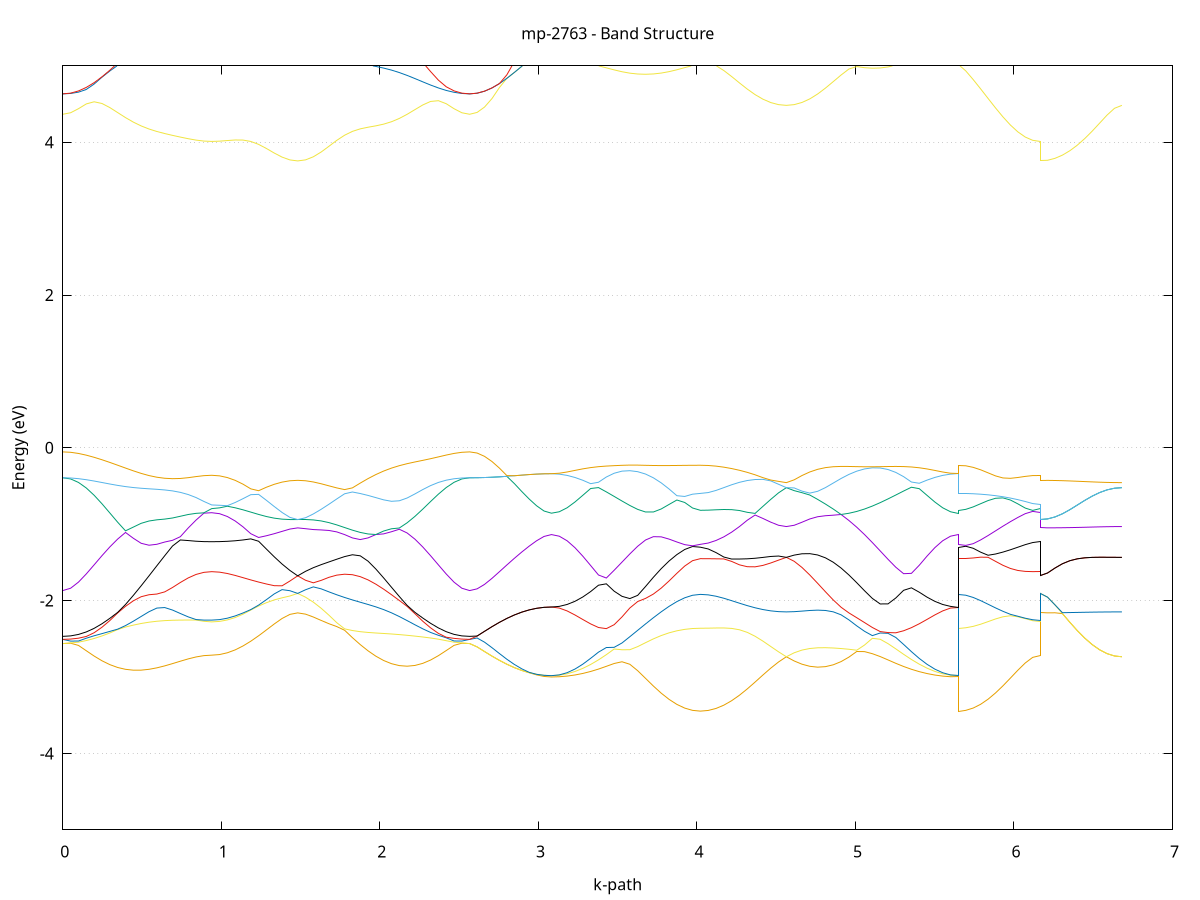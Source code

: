 set title 'mp-2763 - Band Structure'
set xlabel 'k-path'
set ylabel 'Energy (eV)'
set grid y
set yrange [-5:5]
set terminal png size 800,600
set output 'mp-2763_bands_gnuplot.png'
plot '-' using 1:2 with lines notitle, '-' using 1:2 with lines notitle, '-' using 1:2 with lines notitle, '-' using 1:2 with lines notitle, '-' using 1:2 with lines notitle, '-' using 1:2 with lines notitle, '-' using 1:2 with lines notitle, '-' using 1:2 with lines notitle, '-' using 1:2 with lines notitle, '-' using 1:2 with lines notitle, '-' using 1:2 with lines notitle, '-' using 1:2 with lines notitle, '-' using 1:2 with lines notitle, '-' using 1:2 with lines notitle, '-' using 1:2 with lines notitle, '-' using 1:2 with lines notitle, '-' using 1:2 with lines notitle, '-' using 1:2 with lines notitle, '-' using 1:2 with lines notitle, '-' using 1:2 with lines notitle, '-' using 1:2 with lines notitle, '-' using 1:2 with lines notitle, '-' using 1:2 with lines notitle, '-' using 1:2 with lines notitle, '-' using 1:2 with lines notitle, '-' using 1:2 with lines notitle, '-' using 1:2 with lines notitle, '-' using 1:2 with lines notitle, '-' using 1:2 with lines notitle, '-' using 1:2 with lines notitle, '-' using 1:2 with lines notitle, '-' using 1:2 with lines notitle
0.000000 -35.318990
0.049444 -35.318390
0.098889 -35.316490
0.148333 -35.313390
0.197778 -35.309090
0.247222 -35.303690
0.296667 -35.297490
0.346111 -35.290390
0.395555 -35.282590
0.445000 -35.274290
0.494444 -35.265790
0.543889 -35.257090
0.593333 -35.248490
0.642777 -35.240190
0.692222 -35.232390
0.741666 -35.225390
0.791111 -35.219390
0.840555 -35.214790
0.890000 -35.211790
0.939444 -35.210790
0.939444 -35.210790
0.988749 -35.210390
1.038054 -35.209490
1.087360 -35.207890
1.136665 -35.205790
1.185970 -35.203090
1.235275 -35.200090
1.284580 -35.196790
1.333886 -35.193290
1.383191 -35.189690
1.432496 -35.186190
1.481801 -35.182790
1.481801 -35.182790
1.531108 -35.186390
1.580416 -35.190690
1.629723 -35.195690
1.679030 -35.201390
1.728338 -35.207790
1.777645 -35.214890
1.826952 -35.222490
1.876260 -35.230690
1.925567 -35.239190
1.974874 -35.247990
2.024182 -35.256890
2.073489 -35.265790
2.122796 -35.274390
2.172103 -35.282690
2.221411 -35.290490
2.270718 -35.297590
2.320025 -35.303790
2.369333 -35.309090
2.418640 -35.313390
2.467947 -35.316490
2.517255 -35.318390
2.566562 -35.318990
2.566562 -35.318990
2.613465 -35.318390
2.660368 -35.316690
2.707270 -35.313790
2.754173 -35.309790
2.801076 -35.304890
2.847979 -35.299090
2.894881 -35.292490
2.941784 -35.285490
2.988687 -35.278090
3.035590 -35.271290
3.082493 -35.267790
3.082493 -35.267790
3.131937 -35.267290
3.181381 -35.265790
3.230826 -35.263490
3.280270 -35.260290
3.329715 -35.256290
3.379159 -35.251690
3.428604 -35.246490
3.478048 -35.240890
3.527492 -35.234990
3.576937 -35.228990
3.626381 -35.222990
3.675826 -35.217190
3.725270 -35.211790
3.774715 -35.206890
3.824159 -35.202690
3.873603 -35.199190
3.923048 -35.196590
3.972492 -35.195090
4.021937 -35.194490
4.021937 -35.194490
4.071242 -35.194290
4.120547 -35.193790
4.169852 -35.192890
4.219157 -35.191790
4.268463 -35.190390
4.317768 -35.188890
4.367073 -35.187290
4.416378 -35.185790
4.465683 -35.184490
4.514988 -35.183390
4.564294 -35.182690
4.564294 -35.182690
4.613601 -35.183490
4.662908 -35.184790
4.712216 -35.186690
4.761523 -35.189290
4.810830 -35.192490
4.860138 -35.196290
4.909445 -35.200690
4.958752 -35.205690
5.008059 -35.211090
5.057367 -35.216790
5.106674 -35.222790
5.155981 -35.228890
5.205289 -35.234990
5.254596 -35.240890
5.303903 -35.246590
5.353211 -35.251790
5.402518 -35.256390
5.451825 -35.260290
5.501133 -35.263490
5.550440 -35.265890
5.599747 -35.267290
5.649055 -35.267790
5.649055 -35.194490
5.695957 -35.195490
5.742860 -35.197590
5.789763 -35.199890
5.836666 -35.202090
5.883569 -35.204290
5.930471 -35.206090
5.977374 -35.207790
6.024277 -35.208990
6.071180 -35.209990
6.118082 -35.210590
6.164985 -35.210790
6.164985 -35.182790
6.211888 -35.182790
6.258791 -35.182790
6.305694 -35.182790
6.352596 -35.182790
6.399499 -35.182790
6.446402 -35.182790
6.493305 -35.182690
6.540207 -35.182690
6.587110 -35.182690
6.634013 -35.182690
6.680916 -35.182690
e
0.000000 -35.199090
0.049444 -35.198790
0.098889 -35.197990
0.148333 -35.196690
0.197778 -35.194890
0.247222 -35.192690
0.296667 -35.190190
0.346111 -35.187590
0.395555 -35.184790
0.445000 -35.181990
0.494444 -35.179390
0.543889 -35.176990
0.593333 -35.174990
0.642777 -35.173390
0.692222 -35.172290
0.741666 -35.171690
0.791111 -35.171490
0.840555 -35.171590
0.890000 -35.171790
0.939444 -35.171890
0.939444 -35.171890
0.988749 -35.171990
1.038054 -35.171990
1.087360 -35.172190
1.136665 -35.172390
1.185970 -35.172790
1.235275 -35.173490
1.284580 -35.174390
1.333886 -35.175790
1.383191 -35.177590
1.432496 -35.179890
1.481801 -35.182790
1.481801 -35.182790
1.531108 -35.179690
1.580416 -35.176990
1.629723 -35.174690
1.679030 -35.172990
1.728338 -35.171790
1.777645 -35.171290
1.826952 -35.171290
1.876260 -35.171990
1.925567 -35.173190
1.974874 -35.174790
2.024182 -35.176990
2.073489 -35.179390
2.122796 -35.181990
2.172103 -35.184790
2.221411 -35.187590
2.270718 -35.190290
2.320025 -35.192690
2.369333 -35.194890
2.418640 -35.196690
2.467947 -35.197990
2.517255 -35.198790
2.566562 -35.199090
2.566562 -35.199090
2.613465 -35.199690
2.660368 -35.201490
2.707270 -35.204490
2.754173 -35.208490
2.801076 -35.213590
2.847979 -35.219590
2.894881 -35.226190
2.941784 -35.233390
2.988687 -35.240790
3.035590 -35.247690
3.082493 -35.251290
3.082493 -35.251290
3.131937 -35.250890
3.181381 -35.249490
3.230826 -35.247390
3.280270 -35.244490
3.329715 -35.240890
3.379159 -35.236690
3.428604 -35.232090
3.478048 -35.227090
3.527492 -35.221790
3.576937 -35.216590
3.626381 -35.211390
3.675826 -35.206490
3.725270 -35.201890
3.774715 -35.197890
3.824159 -35.194390
3.873603 -35.191690
3.923048 -35.189690
3.972492 -35.188390
4.021937 -35.187990
4.021937 -35.187990
4.071242 -35.187890
4.120547 -35.187590
4.169852 -35.186990
4.219157 -35.186190
4.268463 -35.185390
4.317768 -35.184490
4.367073 -35.183690
4.416378 -35.182990
4.465683 -35.182490
4.514988 -35.182390
4.564294 -35.182690
4.564294 -35.182690
4.613601 -35.182390
4.662908 -35.182690
4.712216 -35.183490
4.761523 -35.184890
4.810830 -35.186990
4.860138 -35.189690
4.909445 -35.193090
4.958752 -35.196990
5.008059 -35.201390
5.057367 -35.206190
5.106674 -35.211290
5.155981 -35.216590
5.205289 -35.221890
5.254596 -35.227090
5.303903 -35.232090
5.353211 -35.236790
5.402518 -35.240990
5.451825 -35.244490
5.501133 -35.247390
5.550440 -35.249590
5.599747 -35.250890
5.649055 -35.251290
5.649055 -35.187990
5.695957 -35.186990
5.742860 -35.184990
5.789763 -35.182690
5.836666 -35.180490
5.883569 -35.178390
5.930471 -35.176490
5.977374 -35.174890
6.024277 -35.173590
6.071180 -35.172690
6.118082 -35.172090
6.164985 -35.171890
6.164985 -35.182790
6.211888 -35.182790
6.258791 -35.182790
6.305694 -35.182790
6.352596 -35.182790
6.399499 -35.182790
6.446402 -35.182690
6.493305 -35.182690
6.540207 -35.182690
6.587110 -35.182690
6.634013 -35.182690
6.680916 -35.182690
e
0.000000 -18.327090
0.049444 -18.325490
0.098889 -18.320690
0.148333 -18.313490
0.197778 -18.304690
0.247222 -18.295690
0.296667 -18.288390
0.346111 -18.285090
0.395555 -18.287990
0.445000 -18.298790
0.494444 -18.318090
0.543889 -18.344890
0.593333 -18.376490
0.642777 -18.409590
0.692222 -18.440990
0.741666 -18.467590
0.791111 -18.486990
0.840555 -18.497290
0.890000 -18.497090
0.939444 -18.486190
0.939444 -18.486190
0.988749 -18.485690
1.038054 -18.484090
1.087360 -18.481590
1.136665 -18.478390
1.185970 -18.474590
1.235275 -18.470390
1.284580 -18.465690
1.333886 -18.460590
1.383191 -18.454490
1.432496 -18.446790
1.481801 -18.436790
1.481801 -18.436790
1.531108 -18.449090
1.580416 -18.461190
1.629723 -18.470390
1.679030 -18.474590
1.728338 -18.472290
1.777645 -18.462890
1.826952 -18.446290
1.876260 -18.423390
1.925567 -18.395990
1.974874 -18.366490
2.024182 -18.337990
2.073489 -18.313790
2.122796 -18.296290
2.172103 -18.286690
2.221411 -18.284590
2.270718 -18.288290
2.320025 -18.295690
2.369333 -18.304790
2.418640 -18.313490
2.467947 -18.320790
2.517255 -18.325490
2.566562 -18.327090
2.566562 -18.327090
2.613465 -18.322990
2.660368 -18.310990
2.707270 -18.291190
2.754173 -18.264390
2.801076 -18.231490
2.847979 -18.194190
2.894881 -18.154390
2.941784 -18.115490
2.988687 -18.081690
3.035590 -18.058190
3.082493 -18.049690
3.082493 -18.049690
3.131937 -18.053590
3.181381 -18.065090
3.230826 -18.084190
3.280270 -18.110490
3.329715 -18.143890
3.379159 -18.183590
3.428604 -18.228990
3.478048 -18.279090
3.527492 -18.332790
3.576937 -18.388690
3.626381 -18.445190
3.675826 -18.500890
3.725270 -18.553890
3.774715 -18.602490
3.824159 -18.644990
3.873603 -18.679690
3.923048 -18.705490
3.972492 -18.721390
4.021937 -18.726790
4.021937 -18.726790
4.071242 -18.724190
4.120547 -18.716490
4.169852 -18.704190
4.219157 -18.687690
4.268463 -18.667890
4.317768 -18.645890
4.367073 -18.622790
4.416378 -18.599890
4.465683 -18.578290
4.514988 -18.558690
4.564294 -18.540890
4.564294 -18.540890
4.613601 -18.556890
4.662908 -18.569690
4.712216 -18.578090
4.761523 -18.580990
4.810830 -18.577390
4.860138 -18.566790
4.909445 -18.548990
4.958752 -18.523990
5.008059 -18.492390
5.057367 -18.454790
5.106674 -18.412390
5.155981 -18.366490
5.205289 -18.318790
5.254596 -18.270790
5.303903 -18.224490
5.353211 -18.181290
5.402518 -18.142790
5.451825 -18.110090
5.501133 -18.083990
5.550440 -18.065090
5.599747 -18.053590
5.649055 -18.049690
5.649055 -18.726790
5.695957 -18.724090
5.742860 -18.716190
5.789763 -18.703090
5.836666 -18.685290
5.883569 -18.663090
5.930471 -18.637090
5.977374 -18.607990
6.024277 -18.577090
6.071180 -18.545290
6.118082 -18.514190
6.164985 -18.486190
6.164985 -18.436790
6.211888 -18.439090
6.258791 -18.445790
6.305694 -18.456090
6.352596 -18.469090
6.399499 -18.483690
6.446402 -18.498390
6.493305 -18.512290
6.540207 -18.524090
6.587110 -18.533190
6.634013 -18.538990
6.680916 -18.540890
e
0.000000 -16.378190
0.049444 -16.435690
0.098889 -16.562890
0.148333 -16.716090
0.197778 -16.878790
0.247222 -17.043890
0.296667 -17.207590
0.346111 -17.366890
0.395555 -17.519990
0.445000 -17.665190
0.494444 -17.801090
0.543889 -17.926590
0.593333 -18.040990
0.642777 -18.143290
0.692222 -18.233090
0.741666 -18.309890
0.791111 -18.373490
0.840555 -18.423790
0.890000 -18.460890
0.939444 -18.484190
0.939444 -18.484190
0.988749 -18.482290
1.038054 -18.476890
1.087360 -18.468390
1.136665 -18.457690
1.185970 -18.445990
1.235275 -18.434790
1.284580 -18.425890
1.333886 -18.420990
1.383191 -18.421190
1.432496 -18.426790
1.481801 -18.436790
1.481801 -18.436790
1.531108 -18.423290
1.580416 -18.405090
1.629723 -18.380890
1.679030 -18.349390
1.728338 -18.309590
1.777645 -18.260290
1.826952 -18.200790
1.876260 -18.130490
1.925567 -18.049090
1.974874 -17.956290
2.024182 -17.852390
2.073489 -17.737490
2.122796 -17.612290
2.172103 -17.477590
2.221411 -17.334390
2.270718 -17.183990
2.320025 -17.028290
2.369333 -16.869490
2.418640 -16.711390
2.467947 -16.561090
2.517255 -16.435290
2.566562 -16.378190
2.566562 -16.378190
2.613465 -16.377490
2.660368 -16.375490
2.707270 -16.470890
2.754173 -16.589590
2.801076 -16.707590
2.847979 -16.820090
2.894881 -16.922990
2.941784 -17.011990
2.988687 -17.081990
3.035590 -17.127390
3.082493 -17.143190
3.082493 -17.143190
3.131937 -17.145590
3.181381 -17.154890
3.230826 -17.177790
3.280270 -17.225590
3.329715 -17.307290
3.379159 -17.417590
3.428604 -17.542390
3.478048 -17.670590
3.527492 -17.795190
3.576937 -17.912290
3.626381 -18.019390
3.675826 -18.114990
3.725270 -18.198190
3.774715 -18.268590
3.824159 -18.325990
3.873603 -18.370390
3.923048 -18.401990
3.972492 -18.420890
4.021937 -18.427190
4.021937 -18.427190
4.071242 -18.427890
4.120547 -18.430190
4.169852 -18.434090
4.219157 -18.439990
4.268463 -18.448290
4.317768 -18.458990
4.367073 -18.472190
4.416378 -18.487790
4.465683 -18.504990
4.514988 -18.523090
4.564294 -18.540890
4.564294 -18.540890
4.613601 -18.524090
4.662908 -18.506590
4.712216 -18.486390
4.761523 -18.461190
4.810830 -18.428890
4.860138 -18.387790
4.909445 -18.336390
4.958752 -18.273990
5.008059 -18.199890
5.057367 -18.113990
5.106674 -18.016790
5.155981 -17.908890
5.205289 -17.791690
5.254596 -17.667390
5.303903 -17.539790
5.353211 -17.415590
5.402518 -17.306090
5.451825 -17.224990
5.501133 -17.177490
5.550440 -17.154790
5.599747 -17.145590
5.649055 -17.143190
5.649055 -18.427190
5.695957 -18.426090
5.742860 -18.423090
5.789763 -18.418890
5.836666 -18.414590
5.883569 -18.411490
5.930471 -18.411190
5.977374 -18.415090
6.024277 -18.424290
6.071180 -18.439190
6.118082 -18.459790
6.164985 -18.484190
6.164985 -18.436790
6.211888 -18.439090
6.258791 -18.445690
6.305694 -18.456090
6.352596 -18.469090
6.399499 -18.483590
6.446402 -18.498390
6.493305 -18.512190
6.540207 -18.524090
6.587110 -18.533190
6.634013 -18.538890
6.680916 -18.540890
e
0.000000 -16.378090
0.049444 -16.380090
0.098889 -16.405390
0.148333 -16.544290
0.197778 -16.681890
0.247222 -16.810390
0.296667 -16.924890
0.346111 -17.021690
0.395555 -17.097690
0.445000 -17.150390
0.494444 -17.178890
0.543889 -17.184090
0.593333 -17.168590
0.642777 -17.135790
0.692222 -17.089490
0.741666 -17.033390
0.791111 -16.970890
0.840555 -16.905890
0.890000 -16.845090
0.939444 -16.812490
0.939444 -16.812490
0.988749 -16.810890
1.038054 -16.805990
1.087360 -16.878590
1.136665 -16.968790
1.185970 -17.059290
1.235275 -17.144490
1.284580 -17.219290
1.333886 -17.279790
1.383191 -17.323190
1.432496 -17.348390
1.481801 -17.356290
1.481801 -17.356290
1.531108 -17.349590
1.580416 -17.332290
1.629723 -17.309590
1.679030 -17.286790
1.728338 -17.269390
1.777645 -17.261090
1.826952 -17.262290
1.876260 -17.269990
1.925567 -17.278790
1.974874 -17.282590
2.024182 -17.275290
2.073489 -17.251890
2.122796 -17.208290
2.172103 -17.142990
2.221411 -17.056190
2.270718 -16.949990
2.320025 -16.827590
2.369333 -16.692790
2.418640 -16.550890
2.467947 -16.413790
2.517255 -16.380190
2.566562 -16.378090
2.566562 -16.378090
2.613465 -16.377390
2.660368 -16.375390
2.707270 -16.372190
2.754173 -16.367690
2.801076 -16.362090
2.847979 -16.355690
2.894881 -16.348590
2.941784 -16.341390
2.988687 -16.334490
3.035590 -16.329290
3.082493 -16.327190
3.082493 -16.327190
3.131937 -16.384190
3.181381 -16.502890
3.230826 -16.626690
3.280270 -16.726490
3.329715 -16.787090
3.379159 -16.810490
3.428604 -16.809090
3.478048 -16.792890
3.527492 -16.768290
3.576937 -16.738590
3.626381 -16.706290
3.675826 -16.673090
3.725270 -16.640590
3.774715 -16.609990
3.824159 -16.582790
3.873603 -16.560290
3.923048 -16.543690
3.972492 -16.533690
4.021937 -16.530390
4.021937 -16.530390
4.071242 -16.559390
4.120547 -16.625090
4.169852 -16.710890
4.219157 -16.806290
4.268463 -16.902890
4.317768 -16.993990
4.367073 -17.074790
4.416378 -17.141090
4.465683 -17.190190
4.514988 -17.219990
4.564294 -17.229890
4.564294 -17.229890
4.613601 -17.220390
4.662908 -17.193090
4.712216 -17.150590
4.761523 -17.095990
4.810830 -17.032490
4.860138 -16.963790
4.909445 -16.893990
4.958752 -16.828090
5.008059 -16.773790
5.057367 -16.741690
5.106674 -16.736990
5.155981 -16.750990
5.205289 -16.772090
5.254596 -16.793090
5.303903 -16.807790
5.353211 -16.808790
5.402518 -16.785390
5.451825 -16.724990
5.501133 -16.625490
5.550440 -16.502190
5.599747 -16.383890
5.649055 -16.327190
5.649055 -16.530390
5.695957 -16.559290
5.742860 -16.607190
5.789763 -16.657990
5.836666 -16.706990
5.883569 -16.750290
5.930471 -16.785090
5.977374 -16.809190
6.024277 -16.821490
6.071180 -16.822790
6.118082 -16.816790
6.164985 -16.812490
6.164985 -17.356290
6.211888 -17.354290
6.258791 -17.348490
6.305694 -17.338890
6.352596 -17.326090
6.399499 -17.310590
6.446402 -17.293190
6.493305 -17.275090
6.540207 -17.257890
6.587110 -17.243290
6.634013 -17.233490
6.680916 -17.229890
e
0.000000 -16.236090
0.049444 -16.283790
0.098889 -16.385690
0.148333 -16.394690
0.197778 -16.406890
0.247222 -16.421590
0.296667 -16.438390
0.346111 -16.456790
0.395555 -16.476190
0.445000 -16.495890
0.494444 -16.515590
0.543889 -16.534690
0.593333 -16.552790
0.642777 -16.569290
0.692222 -16.583990
0.741666 -16.596490
0.791111 -16.606490
0.840555 -16.613790
0.890000 -16.661090
0.939444 -16.691390
0.939444 -16.691390
0.988749 -16.726190
1.038054 -16.795290
1.087360 -16.797890
1.136665 -16.786690
1.185970 -16.772590
1.235275 -16.755790
1.284580 -16.736390
1.333886 -16.714790
1.383191 -16.691290
1.432496 -16.666290
1.481801 -16.640890
1.481801 -16.640890
1.531108 -16.666590
1.580416 -16.692390
1.629723 -16.715890
1.679030 -16.733590
1.728338 -16.741690
1.777645 -16.737290
1.826952 -16.719890
1.876260 -16.691790
1.925567 -16.656690
1.974874 -16.618390
2.024182 -16.579890
2.073489 -16.543090
2.122796 -16.509390
2.172103 -16.479490
2.221411 -16.453690
2.270718 -16.431890
2.320025 -16.414090
2.369333 -16.399890
2.418640 -16.388890
2.467947 -16.376890
2.517255 -16.283390
2.566562 -16.236090
2.566562 -16.236090
2.613465 -16.271790
2.660368 -16.359590
2.707270 -16.372090
2.754173 -16.367590
2.801076 -16.361990
2.847979 -16.355590
2.894881 -16.348490
2.941784 -16.341290
2.988687 -16.334490
3.035590 -16.329190
3.082493 -16.327090
3.082493 -16.327090
3.131937 -16.328390
3.181381 -16.332090
3.230826 -16.338090
3.280270 -16.349790
3.329715 -16.380090
3.379159 -16.410190
3.428604 -16.437990
3.478048 -16.461990
3.527492 -16.481190
3.576937 -16.495190
3.626381 -16.504190
3.675826 -16.508590
3.725270 -16.509190
3.774715 -16.506990
3.824159 -16.502890
3.873603 -16.497890
3.923048 -16.495390
3.972492 -16.498690
4.021937 -16.499790
4.021937 -16.499790
4.071242 -16.511590
4.120547 -16.535290
4.169852 -16.567090
4.219157 -16.604790
4.268463 -16.645190
4.317768 -16.684990
4.367073 -16.720990
4.416378 -16.750890
4.465683 -16.772890
4.514988 -16.786090
4.564294 -16.790490
4.564294 -16.790490
4.613601 -16.786290
4.662908 -16.774590
4.712216 -16.756290
4.761523 -16.732890
4.810830 -16.705490
4.860138 -16.675490
4.909445 -16.643990
4.958752 -16.612290
5.008059 -16.581390
5.057367 -16.552090
5.106674 -16.525190
5.155981 -16.500890
5.205289 -16.478190
5.254596 -16.455590
5.303903 -16.431390
5.353211 -16.404990
5.402518 -16.376790
5.451825 -16.349190
5.501133 -16.338290
5.550440 -16.332090
5.599747 -16.328390
5.649055 -16.327090
5.649055 -16.499790
5.695957 -16.510190
5.742860 -16.527090
5.789763 -16.544190
5.836666 -16.560390
5.883569 -16.575190
5.930471 -16.588190
5.977374 -16.599290
6.024277 -16.608090
6.071180 -16.643090
6.118082 -16.677490
6.164985 -16.691390
6.164985 -16.640890
6.211888 -16.636690
6.258791 -16.624190
6.305694 -16.634090
6.352596 -16.653990
6.399499 -16.677490
6.446402 -16.703090
6.493305 -16.728890
6.540207 -16.752890
6.587110 -16.772690
6.634013 -16.785790
6.680916 -16.790490
e
0.000000 -16.227990
0.049444 -16.231290
0.098889 -16.230690
0.148333 -16.233990
0.197778 -16.238690
0.247222 -16.244790
0.296667 -16.253690
0.346111 -16.266290
0.395555 -16.281590
0.445000 -16.299990
0.494444 -16.321790
0.543889 -16.347490
0.593333 -16.377690
0.642777 -16.412990
0.692222 -16.453590
0.741666 -16.499790
0.791111 -16.551290
0.840555 -16.606690
0.890000 -16.618190
0.939444 -16.619690
0.939444 -16.619690
0.988749 -16.600790
1.038054 -16.576790
1.087360 -16.561290
1.136665 -16.553790
1.185970 -16.552690
1.235275 -16.556990
1.284580 -16.565890
1.333886 -16.579190
1.383191 -16.596390
1.432496 -16.617090
1.481801 -16.640890
1.481801 -16.640890
1.531108 -16.618590
1.580416 -16.602890
1.629723 -16.585290
1.679030 -16.562990
1.728338 -16.536490
1.777645 -16.507090
1.826952 -16.475990
1.876260 -16.444390
1.925567 -16.413290
1.974874 -16.383690
2.024182 -16.356290
2.073489 -16.331490
2.122796 -16.309790
2.172103 -16.290890
2.221411 -16.274890
2.270718 -16.261490
2.320025 -16.250590
2.369333 -16.242090
2.418640 -16.235890
2.467947 -16.231690
2.517255 -16.231490
2.566562 -16.227990
2.566562 -16.227990
2.613465 -16.228690
2.660368 -16.230790
2.707270 -16.234190
2.754173 -16.238790
2.801076 -16.244490
2.847979 -16.250990
2.894881 -16.258190
2.941784 -16.265490
2.988687 -16.272390
3.035590 -16.277690
3.082493 -16.279790
3.082493 -16.279790
3.131937 -16.284790
3.181381 -16.299590
3.230826 -16.322090
3.280270 -16.346090
3.329715 -16.356090
3.379159 -16.367690
3.428604 -16.380490
3.478048 -16.394190
3.527492 -16.408390
3.576937 -16.422690
3.626381 -16.436590
3.675826 -16.449890
3.725270 -16.462190
3.774715 -16.473090
3.824159 -16.482390
3.873603 -16.489890
3.923048 -16.492990
3.972492 -16.489290
4.021937 -16.487790
4.021937 -16.487790
4.071242 -16.482090
4.120547 -16.475890
4.169852 -16.470690
4.219157 -16.465790
4.268463 -16.460790
4.317768 -16.455690
4.367073 -16.450590
4.416378 -16.445590
4.465683 -16.440990
4.514988 -16.437090
4.564294 -16.433890
4.564294 -16.433890
4.613601 -16.437590
4.662908 -16.443590
4.712216 -16.452090
4.761523 -16.463490
4.810830 -16.477690
4.860138 -16.494390
4.909445 -16.512390
4.958752 -16.529190
5.008059 -16.539290
5.057367 -16.533390
5.106674 -16.507190
5.155981 -16.469290
5.205289 -16.429790
5.254596 -16.399490
5.303903 -16.384290
5.353211 -16.369890
5.402518 -16.356990
5.451825 -16.345290
5.501133 -16.321090
5.550440 -16.299290
5.599747 -16.284790
5.649055 -16.279790
5.649055 -16.487790
5.695957 -16.468390
5.742860 -16.448290
5.789763 -16.441990
5.836666 -16.451190
5.883569 -16.474890
5.930471 -16.510190
5.977374 -16.553190
6.024277 -16.599290
6.071180 -16.614490
6.118082 -16.618390
6.164985 -16.619690
6.164985 -16.640890
6.211888 -16.636590
6.258791 -16.624090
6.305694 -16.604590
6.352596 -16.579490
6.399499 -16.551190
6.446402 -16.521790
6.493305 -16.493690
6.540207 -16.469190
6.587110 -16.450090
6.634013 -16.438090
6.680916 -16.433890
e
0.000000 -16.227990
0.049444 -16.228690
0.098889 -16.228590
0.148333 -16.230690
0.197778 -16.235890
0.247222 -16.243590
0.296667 -16.252090
0.346111 -16.260490
0.395555 -16.269790
0.445000 -16.279690
0.494444 -16.289890
0.543889 -16.300190
0.593333 -16.310190
0.642777 -16.319490
0.692222 -16.327990
0.741666 -16.335290
0.791111 -16.341290
0.840555 -16.345590
0.890000 -16.348290
0.939444 -16.349190
0.939444 -16.349190
0.988749 -16.354890
1.038054 -16.371390
1.087360 -16.396990
1.136665 -16.429090
1.185970 -16.464890
1.235275 -16.501090
1.284580 -16.534990
1.333886 -16.564190
1.383191 -16.586690
1.432496 -16.601190
1.481801 -16.606390
1.481801 -16.606390
1.531108 -16.599190
1.580416 -16.576890
1.629723 -16.549290
1.679030 -16.520590
1.728338 -16.491790
1.777645 -16.463390
1.826952 -16.435690
1.876260 -16.408990
1.925567 -16.383490
1.974874 -16.359390
2.024182 -16.336890
2.073489 -16.316090
2.122796 -16.297190
2.172103 -16.280290
2.221411 -16.265690
2.270718 -16.253390
2.320025 -16.243390
2.369333 -16.235690
2.418640 -16.230390
2.467947 -16.228190
2.517255 -16.228590
2.566562 -16.227990
2.566562 -16.227990
2.613465 -16.228690
2.660368 -16.230790
2.707270 -16.234090
2.754173 -16.238690
2.801076 -16.244390
2.847979 -16.250890
2.894881 -16.258090
2.941784 -16.265390
2.988687 -16.272290
3.035590 -16.277590
3.082493 -16.279690
3.082493 -16.279690
3.131937 -16.281190
3.181381 -16.285190
3.230826 -16.291790
3.280270 -16.300790
3.329715 -16.311990
3.379159 -16.324890
3.428604 -16.339190
3.478048 -16.354490
3.527492 -16.370390
3.576937 -16.386490
3.626381 -16.402290
3.675826 -16.417390
3.725270 -16.431390
3.774715 -16.443990
3.824159 -16.454690
3.873603 -16.463390
3.923048 -16.469690
3.972492 -16.473590
4.021937 -16.474890
4.021937 -16.474890
4.071242 -16.466290
4.120547 -16.456290
4.169852 -16.449690
4.219157 -16.444990
4.268463 -16.441190
4.317768 -16.437890
4.367073 -16.435190
4.416378 -16.433090
4.465683 -16.431990
4.514988 -16.432090
4.564294 -16.433890
4.564294 -16.433890
4.613601 -16.431790
4.662908 -16.430890
4.712216 -16.431090
4.761523 -16.432490
4.810830 -16.434790
4.860138 -16.437590
4.909445 -16.440490
4.958752 -16.442690
5.008059 -16.443390
5.057367 -16.441490
5.106674 -16.436190
5.155981 -16.426990
5.205289 -16.414290
5.254596 -16.393790
5.303903 -16.363090
5.353211 -16.338190
5.402518 -16.318490
5.451825 -16.303590
5.501133 -16.292690
5.550440 -16.285390
5.599747 -16.281190
5.649055 -16.279690
5.649055 -16.474890
5.695957 -16.464490
5.742860 -16.447190
5.789763 -16.429590
5.836666 -16.412690
5.883569 -16.397090
5.930471 -16.383190
5.977374 -16.371390
6.024277 -16.361890
6.071180 -16.354890
6.118082 -16.350590
6.164985 -16.349190
6.164985 -16.606390
6.211888 -16.609590
6.258791 -16.618990
6.305694 -16.604490
6.352596 -16.579490
6.399499 -16.551090
6.446402 -16.521690
6.493305 -16.493590
6.540207 -16.469090
6.587110 -16.450090
6.634013 -16.437990
6.680916 -16.433890
e
0.000000 -15.837890
0.049444 -15.787490
0.098889 -15.670690
0.148333 -15.529690
0.197778 -15.384090
0.247222 -15.243990
0.296667 -15.116790
0.346111 -15.009790
0.395555 -14.930090
0.445000 -14.883290
0.494444 -14.869990
0.543889 -14.884790
0.593333 -14.918690
0.642777 -14.962790
0.692222 -15.009990
0.741666 -15.054890
0.791111 -15.093490
0.840555 -15.122990
0.890000 -15.141390
0.939444 -15.147690
0.939444 -15.147690
0.988749 -15.131990
1.038054 -15.087590
1.087360 -15.021290
1.136665 -14.941990
1.185970 -14.858190
1.235275 -14.777890
1.284580 -14.707990
1.333886 -14.653390
1.383191 -14.616690
1.432496 -14.597190
1.481801 -14.591690
1.481801 -14.591690
1.531108 -14.595590
1.580416 -14.604090
1.629723 -14.613090
1.679030 -14.619890
1.728338 -14.622290
1.777645 -14.619390
1.826952 -14.610690
1.876260 -14.596890
1.925567 -14.580090
1.974874 -14.563790
2.024182 -14.555190
2.073489 -14.571890
2.122796 -14.691090
2.172103 -14.817090
2.221411 -14.949890
2.270718 -15.088990
2.320025 -15.233490
2.369333 -15.381590
2.418640 -15.529990
2.467947 -15.671390
2.517255 -15.787790
2.566562 -15.837890
2.566562 -15.837890
2.613465 -15.853090
2.660368 -15.866590
2.707270 -15.871390
2.754173 -15.871990
2.801076 -15.870590
2.847979 -15.868190
2.894881 -15.865590
2.941784 -15.863090
2.988687 -15.861090
3.035590 -15.859790
3.082493 -15.859290
3.082493 -15.859290
3.131937 -15.798090
3.181381 -15.665190
3.230826 -15.512290
3.280270 -15.360690
3.329715 -15.222990
3.379159 -15.112490
3.428604 -15.042990
3.478048 -15.018890
3.527492 -15.029890
3.576937 -15.062090
3.626381 -15.105490
3.675826 -15.153790
3.725270 -15.203190
3.774715 -15.250390
3.824159 -15.293190
3.873603 -15.329190
3.923048 -15.356590
3.972492 -15.373690
4.021937 -15.379590
4.021937 -15.379590
4.071242 -15.356390
4.120547 -15.292490
4.169852 -15.199990
4.219157 -15.090890
4.268463 -14.975390
4.317768 -14.860990
4.367073 -14.754290
4.416378 -14.661490
4.465683 -14.589090
4.514988 -14.543190
4.564294 -14.527790
4.564294 -14.527790
4.613601 -14.541790
4.662908 -14.578990
4.712216 -14.630790
4.761523 -14.689590
4.810830 -14.749290
4.860138 -14.805590
4.909445 -14.855290
4.958752 -14.896390
5.008059 -14.927490
5.057367 -14.948590
5.106674 -14.960890
5.155981 -14.967290
5.205289 -14.973790
5.254596 -14.990390
5.303903 -15.031590
5.353211 -15.109190
5.402518 -15.222890
5.451825 -15.361690
5.501133 -15.513490
5.550440 -15.665990
5.599747 -15.798390
5.649055 -15.859290
5.649055 -15.379590
5.695957 -15.375890
5.742860 -15.364890
5.789763 -15.346390
5.836666 -15.320990
5.883569 -15.289990
5.930471 -15.256190
5.977374 -15.222490
6.024277 -15.192190
6.071180 -15.168290
6.118082 -15.152990
6.164985 -15.147690
6.164985 -14.591690
6.211888 -14.590390
6.258791 -14.586490
6.305694 -14.580290
6.352596 -14.572490
6.399499 -14.563690
6.446402 -14.554590
6.493305 -14.545890
6.540207 -14.538390
6.587110 -14.532590
6.634013 -14.528990
6.680916 -14.527790
e
0.000000 -15.739590
0.049444 -15.680890
0.098889 -15.550190
0.148333 -15.395090
0.197778 -15.233190
0.247222 -15.070690
0.296667 -14.910690
0.346111 -14.754990
0.395555 -14.604990
0.445000 -14.462590
0.494444 -14.329690
0.543889 -14.208490
0.593333 -14.102090
0.642777 -14.013590
0.692222 -13.944290
0.741666 -13.892090
0.791111 -13.853590
0.840555 -13.827090
0.890000 -13.811290
0.939444 -13.806090
0.939444 -13.806090
0.988749 -13.801990
1.038054 -13.790290
1.087360 -13.772390
1.136665 -13.750890
1.185970 -13.728390
1.235275 -13.730190
1.284580 -13.741890
1.333886 -13.744990
1.383191 -13.738190
1.432496 -13.722790
1.481801 -13.702290
1.481801 -13.702290
1.531108 -13.728890
1.580416 -13.765290
1.629723 -13.810990
1.679030 -13.865690
1.728338 -13.928790
1.777645 -13.999790
1.826952 -14.077990
1.876260 -14.163290
1.925567 -14.255390
1.974874 -14.354190
2.024182 -14.459690
2.073489 -14.565290
2.122796 -14.607290
2.172103 -14.686890
2.221411 -14.798290
2.270718 -14.932190
2.320025 -15.080590
2.369333 -15.237390
2.418640 -15.396990
2.467947 -15.551090
2.517255 -15.681090
2.566562 -15.739590
2.566562 -15.739590
2.613465 -15.686890
2.660368 -15.580790
2.707270 -15.456190
2.754173 -15.324690
2.801076 -15.191490
2.847979 -15.059590
2.894881 -14.930890
2.941784 -14.806890
2.988687 -14.688790
3.035590 -14.578690
3.082493 -14.501490
3.082493 -14.501490
3.131937 -14.504690
3.181381 -14.513690
3.230826 -14.526790
3.280270 -14.540990
3.329715 -14.550890
3.379159 -14.547390
3.428604 -14.520090
3.478048 -14.467290
3.527492 -14.400690
3.576937 -14.334290
3.626381 -14.275790
3.675826 -14.227590
3.725270 -14.189490
3.774715 -14.160090
3.824159 -14.138190
3.873603 -14.122490
3.923048 -14.112090
3.972492 -14.106090
4.021937 -14.104190
4.021937 -14.104190
4.071242 -14.097690
4.120547 -14.079090
4.169852 -14.050290
4.219157 -14.014090
4.268463 -13.973790
4.317768 -13.932390
4.367073 -13.892590
4.416378 -13.856690
4.465683 -13.826190
4.514988 -13.801990
4.564294 -13.784690
4.564294 -13.784690
4.613601 -13.791390
4.662908 -13.788290
4.712216 -13.782990
4.761523 -13.782190
4.810830 -13.793390
4.860138 -13.811290
4.909445 -13.844990
4.958752 -13.893590
5.008059 -13.956590
5.057367 -14.032890
5.106674 -14.120890
5.155981 -14.217390
5.205289 -14.316890
5.254596 -14.410090
5.303903 -14.483690
5.353211 -14.526990
5.402518 -14.541190
5.451825 -14.537290
5.501133 -14.525790
5.550440 -14.513490
5.599747 -14.504690
5.649055 -14.501490
5.649055 -14.104190
5.695957 -14.099390
5.742860 -14.085590
5.789763 -14.063590
5.836666 -14.035190
5.883569 -14.001690
5.930471 -13.964890
5.977374 -13.925990
6.024277 -13.886790
6.071180 -13.849490
6.118082 -13.819090
6.164985 -13.806090
6.164985 -13.702290
6.211888 -13.703890
6.258791 -13.708490
6.305694 -13.715790
6.352596 -13.725390
6.399499 -13.736490
6.446402 -13.748090
6.493305 -13.759490
6.540207 -13.769690
6.587110 -13.777690
6.634013 -13.782890
6.680916 -13.784690
e
0.000000 -13.886390
0.049444 -13.891290
0.098889 -13.905590
0.148333 -13.928490
0.197778 -13.958190
0.247222 -13.991790
0.296667 -14.025390
0.346111 -14.053690
0.395555 -14.069690
0.445000 -14.067390
0.494444 -14.044490
0.543889 -14.003790
0.593333 -13.950990
0.642777 -13.890590
0.692222 -13.827190
0.741666 -13.766890
0.791111 -13.715790
0.840555 -13.677390
0.890000 -13.653790
0.939444 -13.645790
0.939444 -13.645790
0.988749 -13.649290
1.038054 -13.659190
1.087360 -13.674390
1.136665 -13.693090
1.185970 -13.712790
1.235275 -13.707590
1.284580 -13.691090
1.333886 -13.680890
1.383191 -13.678790
1.432496 -13.685690
1.481801 -13.702290
1.481801 -13.702290
1.531108 -13.681190
1.580416 -13.664090
1.629723 -13.654490
1.679030 -13.655190
1.728338 -13.667890
1.777645 -13.693490
1.826952 -13.732090
1.876260 -13.782790
1.925567 -13.843890
1.974874 -13.911590
2.024182 -13.979290
2.073489 -14.036190
2.122796 -14.069490
2.172103 -14.074290
2.221411 -14.056690
2.270718 -14.026590
2.320025 -13.991890
2.369333 -13.957990
2.418640 -13.928290
2.467947 -13.905490
2.517255 -13.891190
2.566562 -13.886390
2.566562 -13.886390
2.613465 -13.891190
2.660368 -13.905990
2.707270 -13.930490
2.754173 -13.964790
2.801076 -14.008590
2.847979 -14.062090
2.894881 -14.124890
2.941784 -14.196690
2.988687 -14.276890
3.035590 -14.364090
3.082493 -14.433590
3.082493 -14.433590
3.131937 -14.425790
3.181381 -14.403290
3.230826 -14.367390
3.280270 -14.320290
3.329715 -14.263890
3.379159 -14.199790
3.428604 -14.128890
3.478048 -14.051290
3.527492 -13.967590
3.576937 -13.878890
3.626381 -13.788190
3.675826 -13.699090
3.725270 -13.615290
3.774715 -13.539990
3.824159 -13.475490
3.873603 -13.423890
3.923048 -13.386090
3.972492 -13.363190
4.021937 -13.355490
4.021937 -13.355490
4.071242 -13.361790
4.120547 -13.380390
4.169852 -13.410790
4.219157 -13.451490
4.268463 -13.500990
4.317768 -13.556690
4.367073 -13.615390
4.416378 -13.672890
4.465683 -13.723790
4.514988 -13.762290
4.564294 -13.784590
4.564294 -13.784590
4.613601 -13.774090
4.662908 -13.770190
4.712216 -13.772490
4.761523 -13.780390
4.810830 -13.790490
4.860138 -13.810890
4.909445 -13.833590
4.958752 -13.860090
5.008059 -13.890890
5.057367 -13.926090
5.106674 -13.965590
5.155981 -14.009490
5.205289 -14.057390
5.254596 -14.108890
5.303903 -14.163090
5.353211 -14.218390
5.402518 -14.272890
5.451825 -14.323990
5.501133 -14.368590
5.550440 -14.403590
5.599747 -14.425890
5.649055 -14.433590
5.649055 -13.355490
5.695957 -13.359390
5.742860 -13.370990
5.789763 -13.389790
5.836666 -13.415390
5.883569 -13.446690
5.930471 -13.482590
5.977374 -13.521590
6.024277 -13.561990
6.071180 -13.600790
6.118082 -13.632390
6.164985 -13.645790
6.164985 -13.702290
6.211888 -13.703890
6.258791 -13.708490
6.305694 -13.715790
6.352596 -13.725390
6.399499 -13.736390
6.446402 -13.748090
6.493305 -13.759490
6.540207 -13.769690
6.587110 -13.777690
6.634013 -13.782890
6.680916 -13.784590
e
0.000000 -2.562490
0.049444 -2.557690
0.098889 -2.586490
0.148333 -2.656390
0.197778 -2.725890
0.247222 -2.787590
0.296667 -2.837990
0.346111 -2.875390
0.395555 -2.899490
0.445000 -2.910690
0.494444 -2.910190
0.543889 -2.899390
0.593333 -2.880190
0.642777 -2.854590
0.692222 -2.824690
0.741666 -2.793290
0.791111 -2.763090
0.840555 -2.737590
0.890000 -2.720290
0.939444 -2.714090
0.939444 -2.714090
0.988749 -2.706290
1.038054 -2.682990
1.087360 -2.645090
1.136665 -2.593890
1.185970 -2.531490
1.235275 -2.460290
1.284580 -2.383590
1.333886 -2.305890
1.383191 -2.234090
1.432496 -2.180390
1.481801 -2.160690
1.481801 -2.160690
1.531108 -2.177090
1.580416 -2.214790
1.629723 -2.259490
1.679030 -2.302690
1.728338 -2.340090
1.777645 -2.388190
1.826952 -2.484990
1.876260 -2.575590
1.925567 -2.657290
1.974874 -2.727590
2.024182 -2.784290
2.073489 -2.825790
2.122796 -2.850890
2.172103 -2.858690
2.221411 -2.848790
2.270718 -2.821590
2.320025 -2.778090
2.369333 -2.720790
2.418640 -2.654090
2.467947 -2.585790
2.517255 -2.557690
2.566562 -2.562490
2.566562 -2.562490
2.613465 -2.605890
2.660368 -2.666990
2.707270 -2.726590
2.754173 -2.782290
2.801076 -2.832790
2.847979 -2.876990
2.894881 -2.914190
2.941784 -2.943690
2.988687 -2.972390
3.035590 -2.992790
3.082493 -2.999590
3.082493 -2.999590
3.131937 -2.996590
3.181381 -2.987990
3.230826 -2.973690
3.280270 -2.953590
3.329715 -2.927690
3.379159 -2.896290
3.428604 -2.860290
3.478048 -2.823290
3.527492 -2.800590
3.576937 -2.833490
3.626381 -2.917490
3.675826 -3.017590
3.725270 -3.118090
3.774715 -3.211390
3.824159 -3.292590
3.873603 -3.358590
3.923048 -3.407090
3.972492 -3.436790
4.021937 -3.446790
4.021937 -3.446790
4.071242 -3.437990
4.120547 -3.411690
4.169852 -3.368690
4.219157 -3.310290
4.268463 -3.238390
4.317768 -3.155790
4.367073 -3.066090
4.416378 -2.973890
4.465683 -2.884490
4.514988 -2.803290
4.564294 -2.735090
4.564294 -2.735090
4.613601 -2.790090
4.662908 -2.832490
4.712216 -2.859990
4.761523 -2.871090
4.810830 -2.864590
4.860138 -2.840290
4.909445 -2.798490
4.958752 -2.739790
5.008059 -2.666390
5.057367 -2.667790
5.106674 -2.694990
5.155981 -2.732390
5.205289 -2.776190
5.254596 -2.820890
5.303903 -2.862390
5.353211 -2.898990
5.402518 -2.929890
5.451825 -2.954990
5.501133 -2.974390
5.550440 -2.988190
5.599747 -2.996690
5.649055 -2.999590
5.649055 -3.446790
5.695957 -3.436690
5.742860 -3.406490
5.789763 -3.357290
5.836666 -3.290690
5.883569 -3.208990
5.930471 -3.115590
5.977374 -3.014590
6.024277 -2.911890
6.071180 -2.816590
6.118082 -2.743190
6.164985 -2.714090
6.164985 -2.160690
6.211888 -2.160390
6.258791 -2.159490
6.305694 -2.169890
6.352596 -2.284290
6.399499 -2.392690
6.446402 -2.490890
6.493305 -2.575390
6.540207 -2.643790
6.587110 -2.694090
6.634013 -2.724690
6.680916 -2.735090
e
0.000000 -2.562390
0.049444 -2.553990
0.098889 -2.543990
0.148333 -2.522990
0.197778 -2.495690
0.247222 -2.462690
0.296667 -2.423890
0.346111 -2.378690
0.395555 -2.345990
0.445000 -2.320890
0.494444 -2.299490
0.543889 -2.282590
0.593333 -2.270290
0.642777 -2.261990
0.692222 -2.257290
0.741666 -2.254990
0.791111 -2.254390
0.840555 -2.254690
0.890000 -2.270790
0.939444 -2.278690
0.939444 -2.278690
0.988749 -2.272290
1.038054 -2.253090
1.087360 -2.221390
1.136665 -2.177790
1.185970 -2.123190
1.235275 -2.070990
1.284580 -2.027290
1.333886 -1.990890
1.383191 -1.963590
1.432496 -1.939690
1.481801 -1.905790
1.481801 -1.905790
1.531108 -1.955190
1.580416 -2.020190
1.629723 -2.100090
1.679030 -2.191290
1.728338 -2.288890
1.777645 -2.369690
1.826952 -2.391590
1.876260 -2.406790
1.925567 -2.416890
1.974874 -2.424090
2.024182 -2.430290
2.073489 -2.436990
2.122796 -2.444890
2.172103 -2.454090
2.221411 -2.464690
2.270718 -2.476290
2.320025 -2.489290
2.369333 -2.505090
2.418640 -2.524790
2.467947 -2.544290
2.517255 -2.554090
2.566562 -2.562390
2.566562 -2.562390
2.613465 -2.605890
2.660368 -2.666890
2.707270 -2.726490
2.754173 -2.782190
2.801076 -2.832690
2.847979 -2.876890
2.894881 -2.914090
2.941784 -2.943590
2.988687 -2.965090
3.035590 -2.978090
3.082493 -2.982490
3.082493 -2.982490
3.131937 -2.976290
3.181381 -2.958090
3.230826 -2.928090
3.280270 -2.887090
3.329715 -2.835890
3.379159 -2.775690
3.428604 -2.707790
3.478048 -2.633590
3.527492 -2.643490
3.576937 -2.642790
3.626381 -2.602290
3.675826 -2.551090
3.725270 -2.501190
3.774715 -2.457590
3.824159 -2.422190
3.873603 -2.395290
3.923048 -2.376490
3.972492 -2.365490
4.021937 -2.361790
4.021937 -2.361790
4.071242 -2.360790
4.120547 -2.358590
4.169852 -2.358090
4.219157 -2.363990
4.268463 -2.381790
4.317768 -2.415890
4.367073 -2.466790
4.416378 -2.530390
4.465683 -2.600490
4.514988 -2.670390
4.564294 -2.734990
4.564294 -2.734990
4.613601 -2.682990
4.662908 -2.647690
4.712216 -2.626990
4.761523 -2.617790
4.810830 -2.616490
4.860138 -2.620290
4.909445 -2.627390
4.958752 -2.636890
5.008059 -2.649590
5.057367 -2.581690
5.106674 -2.493690
5.155981 -2.505890
5.205289 -2.562990
5.254596 -2.631790
5.303903 -2.702890
5.353211 -2.770790
5.402518 -2.831990
5.451825 -2.884590
5.501133 -2.926890
5.550440 -2.957690
5.599747 -2.976290
5.649055 -2.982490
5.649055 -2.361790
5.695957 -2.355490
5.742860 -2.337290
5.789763 -2.309290
5.836666 -2.275190
5.883569 -2.240190
5.930471 -2.211790
5.977374 -2.197890
6.024277 -2.211790
6.071180 -2.235690
6.118082 -2.263090
6.164985 -2.278690
6.164985 -1.905790
6.211888 -1.955190
6.258791 -2.055990
6.305694 -2.169790
6.352596 -2.284190
6.399499 -2.392690
6.446402 -2.490790
6.493305 -2.575390
6.540207 -2.643790
6.587110 -2.693990
6.634013 -2.724690
6.680916 -2.734990
e
0.000000 -2.507590
0.049444 -2.529990
0.098889 -2.529290
0.148333 -2.492390
0.197778 -2.460290
0.247222 -2.432190
0.296667 -2.403090
0.346111 -2.373890
0.395555 -2.327190
0.445000 -2.269590
0.494444 -2.207390
0.543889 -2.145390
0.593333 -2.097690
0.642777 -2.090890
0.692222 -2.123590
0.741666 -2.169090
0.791111 -2.212890
0.840555 -2.248090
0.890000 -2.255090
0.939444 -2.255190
0.939444 -2.255190
0.988749 -2.248890
1.038054 -2.230290
1.087360 -2.200690
1.136665 -2.161990
1.185970 -2.117490
1.235275 -2.058990
1.284580 -1.987390
1.333886 -1.912290
1.383191 -1.856290
1.432496 -1.870490
1.481801 -1.905790
1.481801 -1.905790
1.531108 -1.858090
1.580416 -1.820390
1.629723 -1.845890
1.679030 -1.885690
1.728338 -1.923790
1.777645 -1.958890
1.826952 -1.990990
1.876260 -2.021090
1.925567 -2.050690
1.974874 -2.081990
2.024182 -2.117890
2.073489 -2.159990
2.122796 -2.208590
2.172103 -2.261790
2.221411 -2.316590
2.270718 -2.369390
2.320025 -2.416590
2.369333 -2.454290
2.418640 -2.486790
2.467947 -2.528490
2.517255 -2.529790
2.566562 -2.507590
2.566562 -2.507590
2.613465 -2.489290
2.660368 -2.544090
2.707270 -2.616090
2.754173 -2.693090
2.801076 -2.767490
2.847979 -2.834990
2.894881 -2.892690
2.941784 -2.938790
2.988687 -2.964990
3.035590 -2.977990
3.082493 -2.982390
3.082493 -2.982390
3.131937 -2.972590
3.181381 -2.943490
3.230826 -2.896090
3.280270 -2.832090
3.329715 -2.755490
3.379159 -2.674690
3.428604 -2.614290
3.478048 -2.611590
3.527492 -2.554590
3.576937 -2.472590
3.626381 -2.389090
3.675826 -2.305790
3.725270 -2.224390
3.774715 -2.146990
3.824159 -2.075590
3.873603 -2.013090
3.923048 -1.963190
3.972492 -1.930190
4.021937 -1.918590
4.021937 -1.918590
4.071242 -1.924890
4.120547 -1.942690
4.169852 -1.969190
4.219157 -2.000890
4.268463 -2.033990
4.317768 -2.065790
4.367073 -2.093990
4.416378 -2.117090
4.465683 -2.134090
4.514988 -2.144390
4.564294 -2.147790
4.564294 -2.147790
4.613601 -2.144790
4.662908 -2.137490
4.712216 -2.129290
4.761523 -2.124790
4.810830 -2.129090
4.860138 -2.147090
4.909445 -2.186090
4.958752 -2.252190
5.008059 -2.330390
5.057367 -2.401690
5.106674 -2.458290
5.155981 -2.424290
5.205289 -2.428390
5.254596 -2.482390
5.303903 -2.573690
5.353211 -2.668290
5.402518 -2.756790
5.451825 -2.834190
5.501133 -2.897390
5.550440 -2.944090
5.599747 -2.972790
5.649055 -2.982390
5.649055 -1.918590
5.695957 -1.929390
5.742860 -1.958790
5.789763 -2.000290
5.836666 -2.047490
5.883569 -2.095290
5.930471 -2.140090
5.977374 -2.179590
6.024277 -2.204590
6.071180 -2.230590
6.118082 -2.250290
6.164985 -2.255190
6.164985 -1.905790
6.211888 -1.955090
6.258791 -2.055890
6.305694 -2.158190
6.352596 -2.156490
6.399499 -2.154590
6.446402 -2.152790
6.493305 -2.151090
6.540207 -2.149690
6.587110 -2.148690
6.634013 -2.147990
6.680916 -2.147790
e
0.000000 -2.507390
0.049444 -2.503690
0.098889 -2.491990
0.148333 -2.469290
0.197778 -2.420390
0.247222 -2.348490
0.296667 -2.261390
0.346111 -2.161590
0.395555 -2.074990
0.445000 -2.002690
0.494444 -1.949090
0.543889 -1.923090
0.593333 -1.914090
0.642777 -1.885790
0.692222 -1.828290
0.741666 -1.762690
0.791111 -1.703090
0.840555 -1.657490
0.890000 -1.630090
0.939444 -1.621090
0.939444 -1.621090
0.988749 -1.627490
1.038054 -1.645090
1.087360 -1.670390
1.136665 -1.699590
1.185970 -1.729190
1.235275 -1.757190
1.284580 -1.782590
1.333886 -1.804590
1.383191 -1.806290
1.432496 -1.743890
1.481801 -1.675690
1.481801 -1.675690
1.531108 -1.733590
1.580416 -1.767190
1.629723 -1.735390
1.679030 -1.694990
1.728338 -1.666490
1.777645 -1.654390
1.826952 -1.660890
1.876260 -1.686390
1.925567 -1.728790
1.974874 -1.784890
2.024182 -1.850590
2.073489 -1.922690
2.122796 -1.998490
2.172103 -2.076190
2.221411 -2.171490
2.270718 -2.270090
2.320025 -2.356490
2.369333 -2.429090
2.418640 -2.479290
2.467947 -2.494290
2.517255 -2.503890
2.566562 -2.507390
2.566562 -2.507390
2.613465 -2.463790
2.660368 -2.402090
2.707270 -2.341390
2.754173 -2.284590
2.801076 -2.233190
2.847979 -2.188490
2.894881 -2.151190
2.941784 -2.121890
2.988687 -2.100790
3.035590 -2.088190
3.082493 -2.083990
3.082493 -2.083990
3.131937 -2.097690
3.181381 -2.135190
3.230826 -2.188090
3.280270 -2.247290
3.329715 -2.304990
3.379159 -2.352090
3.428604 -2.366890
3.478048 -2.315290
3.527492 -2.213490
3.576937 -2.096590
3.626381 -2.012190
3.675826 -1.971290
3.725270 -1.914390
3.774715 -1.836590
3.824159 -1.743190
3.873603 -1.642590
3.923048 -1.547790
3.972492 -1.477290
4.021937 -1.450890
4.021937 -1.450890
4.071242 -1.451390
4.120547 -1.452790
4.169852 -1.454490
4.219157 -1.486890
4.268463 -1.531790
4.317768 -1.556290
4.367073 -1.557690
4.416378 -1.539290
4.465683 -1.507590
4.514988 -1.470190
4.564294 -1.433890
4.564294 -1.433890
4.613601 -1.485290
4.662908 -1.566190
4.712216 -1.665190
4.761523 -1.773390
4.810830 -1.884190
4.860138 -1.991590
4.909445 -2.086790
4.958752 -2.160790
5.008059 -2.223690
5.057367 -2.287490
5.106674 -2.351790
5.155981 -2.405090
5.205289 -2.418290
5.254596 -2.421490
5.303903 -2.394790
5.353211 -2.354190
5.402518 -2.303290
5.451825 -2.245890
5.501133 -2.187290
5.550440 -2.134890
5.599747 -2.097590
5.649055 -2.083990
5.649055 -1.450890
5.695957 -1.448590
5.742860 -1.441890
5.789763 -1.431290
5.836666 -1.432990
5.883569 -1.485990
5.930471 -1.537890
5.977374 -1.579090
6.024277 -1.605390
6.071180 -1.617490
6.118082 -1.620790
6.164985 -1.621090
6.164985 -1.675690
6.211888 -1.638590
6.258791 -1.573690
6.305694 -1.517490
6.352596 -1.477690
6.399499 -1.453190
6.446402 -1.439990
6.493305 -1.434090
6.540207 -1.432490
6.587110 -1.432790
6.634013 -1.433490
6.680916 -1.433890
e
0.000000 -2.467990
0.049444 -2.461890
0.098889 -2.442890
0.148333 -2.409990
0.197778 -2.363090
0.247222 -2.302990
0.296667 -2.232090
0.346111 -2.154290
0.395555 -2.050990
0.445000 -1.931690
0.494444 -1.805790
0.543889 -1.675790
0.593333 -1.543990
0.642777 -1.412890
0.692222 -1.285190
0.741666 -1.206390
0.791111 -1.213890
0.840555 -1.222790
0.890000 -1.227790
0.939444 -1.228990
0.939444 -1.228990
0.988749 -1.227690
1.038054 -1.223790
1.087360 -1.216790
1.136665 -1.206190
1.185970 -1.191990
1.235275 -1.222990
1.284580 -1.325590
1.333886 -1.426690
1.383191 -1.521290
1.432496 -1.604990
1.481801 -1.675690
1.481801 -1.675690
1.531108 -1.616890
1.580416 -1.569090
1.629723 -1.529490
1.679030 -1.493590
1.728338 -1.458090
1.777645 -1.423890
1.826952 -1.399790
1.876260 -1.413590
1.925567 -1.483690
1.974874 -1.586790
2.024182 -1.703590
2.073489 -1.825290
2.122796 -1.946290
2.172103 -2.062690
2.221411 -2.153590
2.270718 -2.228190
2.320025 -2.297190
2.369333 -2.357690
2.418640 -2.406790
2.467947 -2.441990
2.517255 -2.461890
2.566562 -2.467990
2.566562 -2.467990
2.613465 -2.463690
2.660368 -2.401990
2.707270 -2.341290
2.754173 -2.284590
2.801076 -2.233190
2.847979 -2.188490
2.894881 -2.151190
2.941784 -2.121890
2.988687 -2.100790
3.035590 -2.088090
3.082493 -2.083890
3.082493 -2.083890
3.131937 -2.075490
3.181381 -2.050390
3.230826 -2.009090
3.280270 -1.952490
3.329715 -1.881690
3.379159 -1.798390
3.428604 -1.780290
3.478048 -1.876690
3.527492 -1.943990
3.576937 -1.973490
3.626381 -1.931290
3.675826 -1.815790
3.725270 -1.694890
3.774715 -1.582090
3.824159 -1.481990
3.873603 -1.397690
3.923048 -1.330690
3.972492 -1.291890
4.021937 -1.300790
4.021937 -1.300790
4.071242 -1.323790
4.120547 -1.371290
4.169852 -1.429590
4.219157 -1.455890
4.268463 -1.455690
4.317768 -1.452690
4.367073 -1.445690
4.416378 -1.434590
4.465683 -1.422090
4.514988 -1.416590
4.564294 -1.433790
4.564294 -1.433790
4.613601 -1.404490
4.662908 -1.386990
4.712216 -1.385390
4.761523 -1.402590
4.810830 -1.440090
4.860138 -1.497690
4.909445 -1.573490
4.958752 -1.664290
5.008059 -1.765490
5.057367 -1.870990
5.106674 -1.971290
5.155981 -2.043690
5.205289 -2.043290
5.254596 -1.965690
5.303903 -1.865190
5.353211 -1.832690
5.402518 -1.889890
5.451825 -1.954990
5.501133 -2.009890
5.550440 -2.050690
5.599747 -2.075590
5.649055 -2.083890
5.649055 -1.300790
5.695957 -1.288490
5.742860 -1.314890
5.789763 -1.365890
5.836666 -1.406190
5.883569 -1.390190
5.930471 -1.364890
5.977374 -1.334690
6.024277 -1.301190
6.071180 -1.267490
6.118082 -1.240090
6.164985 -1.228990
6.164985 -1.675690
6.211888 -1.638490
6.258791 -1.573690
6.305694 -1.517490
6.352596 -1.477690
6.399499 -1.453090
6.446402 -1.439890
6.493305 -1.434090
6.540207 -1.432390
6.587110 -1.432690
6.634013 -1.433490
6.680916 -1.433790
e
0.000000 -1.868590
0.049444 -1.837890
0.098889 -1.757990
0.148333 -1.650490
0.197778 -1.531690
0.247222 -1.411590
0.296667 -1.297490
0.346111 -1.194590
0.395555 -1.107890
0.445000 -1.183890
0.494444 -1.249790
0.543889 -1.274990
0.593333 -1.262690
0.642777 -1.233290
0.692222 -1.210790
0.741666 -1.163190
0.791111 -1.049390
0.840555 -0.945890
0.890000 -0.855290
0.939444 -0.849390
0.939444 -0.849390
0.988749 -0.862090
1.038054 -0.899090
1.087360 -0.957690
1.136665 -1.034190
1.185970 -1.124190
1.235275 -1.173590
1.284580 -1.150990
1.333886 -1.124190
1.383191 -1.093790
1.432496 -1.063490
1.481801 -1.047990
1.481801 -1.047990
1.531108 -1.058590
1.580416 -1.069990
1.629723 -1.074890
1.679030 -1.081790
1.728338 -1.100590
1.777645 -1.135790
1.826952 -1.179290
1.876260 -1.200990
1.925567 -1.179090
1.974874 -1.135290
2.024182 -1.126390
2.073489 -1.098290
2.122796 -1.065790
2.172103 -1.114690
2.221411 -1.195890
2.270718 -1.297790
2.320025 -1.412290
2.369333 -1.532590
2.418640 -1.651390
2.467947 -1.758490
2.517255 -1.837990
2.566562 -1.868590
2.566562 -1.868590
2.613465 -1.846090
2.660368 -1.787590
2.707270 -1.708890
2.754173 -1.621990
2.801076 -1.533590
2.847979 -1.447290
2.894881 -1.364790
2.941784 -1.287290
2.988687 -1.216790
3.035590 -1.160090
3.082493 -1.135690
3.082493 -1.135690
3.131937 -1.156890
3.181381 -1.216890
3.230826 -1.307290
3.280270 -1.418390
3.329715 -1.540790
3.379159 -1.664790
3.428604 -1.704490
3.478048 -1.602690
3.527492 -1.495990
3.576937 -1.388990
3.626381 -1.288590
3.675826 -1.206790
3.725270 -1.163090
3.774715 -1.165190
3.824159 -1.194790
3.873603 -1.232490
3.923048 -1.267390
3.972492 -1.282690
4.021937 -1.263390
4.021937 -1.263390
4.071242 -1.246590
4.120547 -1.212890
4.169852 -1.165390
4.219157 -1.103990
4.268463 -1.030590
4.317768 -0.947690
4.367073 -0.879490
4.416378 -0.924390
4.465683 -0.972890
4.514988 -1.013790
4.564294 -1.030590
4.564294 -1.030590
4.613601 -1.013890
4.662908 -0.973790
4.712216 -0.930990
4.761523 -0.902090
4.810830 -0.888790
4.860138 -0.881790
4.909445 -0.872590
4.958752 -0.951090
5.008059 -1.038690
5.057367 -1.135490
5.106674 -1.239990
5.155981 -1.349090
5.205289 -1.458790
5.254596 -1.563090
5.303903 -1.647590
5.353211 -1.643290
5.402518 -1.537290
5.451825 -1.417090
5.501133 -1.306490
5.550440 -1.216390
5.599747 -1.156790
5.649055 -1.135690
5.649055 -1.263390
5.695957 -1.277490
5.742860 -1.254690
5.789763 -1.205790
5.836666 -1.148290
5.883569 -1.087090
5.930471 -1.025790
5.977374 -0.966790
6.024277 -0.911690
6.071180 -0.861890
6.118082 -0.832290
6.164985 -0.849390
6.164985 -1.047990
6.211888 -1.047790
6.258791 -1.047090
6.305694 -1.045990
6.352596 -1.044390
6.399499 -1.042290
6.446402 -1.039890
6.493305 -1.037190
6.540207 -1.034690
6.587110 -1.032590
6.634013 -1.031090
6.680916 -1.030590
e
0.000000 -0.391990
0.049444 -0.407390
0.098889 -0.452990
0.148333 -0.525890
0.197778 -0.621190
0.247222 -0.732490
0.296667 -0.852590
0.346111 -0.973690
0.395555 -1.086590
0.445000 -1.037590
0.494444 -0.988190
0.543889 -0.957890
0.593333 -0.942490
0.642777 -0.932990
0.692222 -0.918490
0.741666 -0.895790
0.791111 -0.872890
0.840555 -0.857690
0.890000 -0.850990
0.939444 -0.795790
0.939444 -0.795790
0.988749 -0.785790
1.038054 -0.764590
1.087360 -0.784890
1.136665 -0.811390
1.185970 -0.841390
1.235275 -0.871890
1.284580 -0.899390
1.333886 -0.920590
1.383191 -0.933690
1.432496 -0.938790
1.481801 -0.939090
1.481801 -0.939090
1.531108 -0.939090
1.580416 -0.943890
1.629723 -0.956890
1.679030 -0.979090
1.728338 -1.008990
1.777645 -1.043390
1.826952 -1.077690
1.876260 -1.107190
1.925567 -1.127690
1.974874 -1.134790
2.024182 -1.088990
2.073489 -1.059490
2.122796 -1.049590
2.172103 -0.981390
2.221411 -0.897290
2.270718 -0.802390
2.320025 -0.703090
2.369333 -0.606390
2.418640 -0.520090
2.467947 -0.451490
2.517255 -0.407190
2.566562 -0.391990
2.566562 -0.391990
2.613465 -0.391190
2.660368 -0.388890
2.707270 -0.385090
2.754173 -0.379690
2.801076 -0.373090
2.847979 -0.467090
2.894881 -0.570990
2.941784 -0.669890
2.988687 -0.758390
3.035590 -0.827090
3.082493 -0.855590
3.082493 -0.855590
3.131937 -0.836890
3.181381 -0.784690
3.230826 -0.709090
3.280270 -0.621590
3.329715 -0.532690
3.379159 -0.520490
3.428604 -0.576690
3.478048 -0.636090
3.527492 -0.696390
3.576937 -0.754590
3.626381 -0.805790
3.675826 -0.839990
3.725270 -0.840090
3.774715 -0.800490
3.824159 -0.741390
3.873603 -0.683190
3.923048 -0.715190
3.972492 -0.787690
4.021937 -0.817790
4.021937 -0.817790
4.071242 -0.815790
4.120547 -0.811090
4.169852 -0.807390
4.219157 -0.809290
4.268463 -0.820790
4.317768 -0.844190
4.367073 -0.858490
4.416378 -0.766390
4.465683 -0.675190
4.514988 -0.589290
4.564294 -0.521390
4.564294 -0.521390
4.613601 -0.560390
4.662908 -0.587390
4.712216 -0.618090
4.761523 -0.674990
4.810830 -0.736090
4.860138 -0.801390
4.909445 -0.872490
4.958752 -0.856790
5.008059 -0.832990
5.057367 -0.801190
5.106674 -0.762390
5.155981 -0.717890
5.205289 -0.669090
5.254596 -0.617790
5.303903 -0.565690
5.353211 -0.515790
5.402518 -0.534690
5.451825 -0.622690
5.501133 -0.709790
5.550440 -0.784990
5.599747 -0.836990
5.649055 -0.855590
5.649055 -0.817790
5.695957 -0.805390
5.742860 -0.773290
5.789763 -0.731590
5.836666 -0.690390
5.883569 -0.660490
5.930471 -0.655390
5.977374 -0.682990
6.024277 -0.733390
6.071180 -0.788590
6.118082 -0.819290
6.164985 -0.795790
6.164985 -0.939090
6.211888 -0.930590
6.258791 -0.904990
6.305694 -0.863490
6.352596 -0.809690
6.399499 -0.749190
6.446402 -0.688390
6.493305 -0.632590
6.540207 -0.585690
6.587110 -0.550490
6.634013 -0.528690
6.680916 -0.521390
e
0.000000 -0.391790
0.049444 -0.394890
0.098889 -0.403690
0.148333 -0.417390
0.197778 -0.434690
0.247222 -0.453990
0.296667 -0.473590
0.346111 -0.491790
0.395555 -0.507490
0.445000 -0.519890
0.494444 -0.529290
0.543889 -0.536490
0.593333 -0.542990
0.642777 -0.551290
0.692222 -0.563690
0.741666 -0.582990
0.791111 -0.611490
0.840555 -0.650890
0.890000 -0.701790
0.939444 -0.747790
0.939444 -0.747790
0.988749 -0.751990
1.038054 -0.757490
1.087360 -0.715690
1.136665 -0.665790
1.185970 -0.613190
1.235275 -0.609390
1.284580 -0.687490
1.333886 -0.768490
1.383191 -0.846190
1.432496 -0.910390
1.481801 -0.938990
1.481801 -0.938990
1.531108 -0.915590
1.580416 -0.865590
1.629723 -0.804890
1.679030 -0.738290
1.728338 -0.669090
1.777645 -0.601590
1.826952 -0.578190
1.876260 -0.598090
1.925567 -0.623090
1.974874 -0.651890
2.024182 -0.681090
2.073489 -0.699990
2.122796 -0.693190
2.172103 -0.656790
2.221411 -0.603390
2.270718 -0.546390
2.320025 -0.494590
2.369333 -0.453090
2.418640 -0.423590
2.467947 -0.404890
2.517255 -0.394990
2.566562 -0.391790
2.566562 -0.391790
2.613465 -0.391090
2.660368 -0.388790
2.707270 -0.384990
2.754173 -0.379590
2.801076 -0.372990
2.847979 -0.365490
2.894881 -0.357590
2.941784 -0.350190
2.988687 -0.344090
3.035590 -0.340090
3.082493 -0.338690
3.082493 -0.338690
3.131937 -0.344390
3.181381 -0.360990
3.230826 -0.388090
3.280270 -0.424590
3.329715 -0.469290
3.379159 -0.450590
3.428604 -0.382190
3.478048 -0.332690
3.527492 -0.305190
3.576937 -0.299390
3.626381 -0.312190
3.675826 -0.343090
3.725270 -0.392390
3.774715 -0.458590
3.824159 -0.538390
3.873603 -0.626690
3.923048 -0.636590
3.972492 -0.606790
4.021937 -0.596590
4.021937 -0.596590
4.071242 -0.585890
4.120547 -0.557790
4.169852 -0.520990
4.219157 -0.483590
4.268463 -0.451490
4.317768 -0.427990
4.367073 -0.414890
4.416378 -0.412790
4.465683 -0.432490
4.514988 -0.477090
4.564294 -0.521290
4.564294 -0.521290
4.613601 -0.524890
4.662908 -0.566790
4.712216 -0.592790
4.761523 -0.569290
4.810830 -0.520890
4.860138 -0.461090
4.909445 -0.401290
4.958752 -0.348190
5.008059 -0.305690
5.057367 -0.276290
5.106674 -0.261790
5.155981 -0.263890
5.205289 -0.283790
5.254596 -0.321790
5.303903 -0.377390
5.353211 -0.447590
5.402518 -0.464090
5.451825 -0.422690
5.501133 -0.387390
5.550440 -0.360790
5.599747 -0.344290
5.649055 -0.338690
5.649055 -0.596590
5.695957 -0.597690
5.742860 -0.601190
5.789763 -0.606990
5.836666 -0.615290
5.883569 -0.626290
5.930471 -0.640290
5.977374 -0.657590
6.024277 -0.678290
6.071180 -0.702690
6.118082 -0.729590
6.164985 -0.747790
6.164985 -0.938990
6.211888 -0.930390
6.258791 -0.904890
6.305694 -0.863390
6.352596 -0.809590
6.399499 -0.749090
6.446402 -0.688290
6.493305 -0.632490
6.540207 -0.585590
6.587110 -0.550390
6.634013 -0.528690
6.680916 -0.521290
e
0.000000 -0.053190
0.049444 -0.058490
0.098889 -0.073490
0.148333 -0.096090
0.197778 -0.124190
0.247222 -0.156190
0.296667 -0.190990
0.346111 -0.227590
0.395555 -0.264790
0.445000 -0.301190
0.494444 -0.334790
0.543889 -0.363290
0.593333 -0.384790
0.642777 -0.398490
0.692222 -0.403890
0.741666 -0.401090
0.791111 -0.390790
0.840555 -0.376490
0.890000 -0.364290
0.939444 -0.359390
0.939444 -0.359390
0.988749 -0.366890
1.038054 -0.389190
1.087360 -0.425790
1.136665 -0.475590
1.185970 -0.537190
1.235275 -0.561390
1.284580 -0.515690
1.333886 -0.477390
1.383191 -0.448790
1.432496 -0.431290
1.481801 -0.425490
1.481801 -0.425490
1.531108 -0.431090
1.580416 -0.446890
1.629723 -0.470290
1.679030 -0.497690
1.728338 -0.524690
1.777645 -0.546790
1.826952 -0.524190
1.876260 -0.461890
1.925567 -0.402790
1.974874 -0.349790
2.024182 -0.303890
2.073489 -0.265290
2.122796 -0.233590
2.172103 -0.207490
2.221411 -0.185090
2.270718 -0.164190
2.320025 -0.142390
2.369333 -0.118790
2.418640 -0.094690
2.467947 -0.073290
2.517255 -0.058490
2.566562 -0.053190
2.566562 -0.053190
2.613465 -0.068190
2.660368 -0.111590
2.707270 -0.179290
2.754173 -0.265390
2.801076 -0.363390
2.847979 -0.365490
2.894881 -0.357590
2.941784 -0.350190
2.988687 -0.344090
3.035590 -0.340090
3.082493 -0.338690
3.082493 -0.338690
3.131937 -0.332390
3.181381 -0.316190
3.230826 -0.295490
3.280270 -0.275390
3.329715 -0.258890
3.379159 -0.246790
3.428604 -0.238890
3.478048 -0.233490
3.527492 -0.228890
3.576937 -0.225890
3.626381 -0.226390
3.675826 -0.228990
3.725270 -0.231290
3.774715 -0.232290
3.824159 -0.231990
3.873603 -0.230990
3.923048 -0.229590
3.972492 -0.228590
4.021937 -0.228190
4.021937 -0.228190
4.071242 -0.231090
4.120547 -0.239590
4.169852 -0.253190
4.219157 -0.271390
4.268463 -0.293990
4.317768 -0.321090
4.367073 -0.353190
4.416378 -0.390590
4.465683 -0.421490
4.514988 -0.439190
4.564294 -0.455590
4.564294 -0.455590
4.613601 -0.418790
4.662908 -0.362590
4.712216 -0.315890
4.761523 -0.281390
4.810830 -0.259190
4.860138 -0.247390
4.909445 -0.243390
4.958752 -0.244090
5.008059 -0.246290
5.057367 -0.247990
5.106674 -0.248090
5.155981 -0.246690
5.205289 -0.244790
5.254596 -0.243790
5.303903 -0.245290
5.353211 -0.250690
5.402518 -0.260990
5.451825 -0.276490
5.501133 -0.295990
5.550440 -0.316390
5.599747 -0.332490
5.649055 -0.338690
5.649055 -0.228190
5.695957 -0.235190
5.742860 -0.255690
5.789763 -0.287690
5.836666 -0.327490
5.883569 -0.367390
5.930471 -0.394390
5.977374 -0.399190
6.024277 -0.388390
6.071180 -0.373990
6.118082 -0.363290
6.164985 -0.359390
6.164985 -0.425490
6.211888 -0.426090
6.258791 -0.427690
6.305694 -0.430190
6.352596 -0.433590
6.399499 -0.437590
6.446402 -0.441790
6.493305 -0.446090
6.540207 -0.449890
6.587110 -0.452890
6.634013 -0.454890
6.680916 -0.455590
e
0.000000 4.366610
0.049444 4.386310
0.098889 4.439410
0.148333 4.502010
0.197778 4.529910
0.247222 4.507610
0.296667 4.454210
0.346111 4.388610
0.395555 4.322910
0.445000 4.263710
0.494444 4.213910
0.543889 4.173510
0.593333 4.141110
0.642777 4.114210
0.692222 4.090310
0.741666 4.067810
0.791111 4.046610
0.840555 4.028410
0.890000 4.015710
0.939444 4.011210
0.939444 4.011210
0.988749 4.014510
1.038054 4.022510
1.087360 4.030010
1.136665 4.028710
1.185970 4.010610
1.235275 3.972410
1.284580 3.918310
1.333886 3.858810
1.383191 3.805710
1.432496 3.769010
1.481801 3.755710
1.481801 3.755710
1.531108 3.769510
1.580416 3.809910
1.629723 3.872310
1.679030 3.947810
1.728338 4.025010
1.777645 4.092310
1.826952 4.142510
1.876260 4.175410
1.925567 4.196910
1.974874 4.215110
2.024182 4.237410
2.073489 4.268910
2.122796 4.312010
2.172103 4.366010
2.221411 4.427410
2.270718 4.488310
2.320025 4.534410
2.369333 4.544210
2.418640 4.504710
2.467947 4.439310
2.517255 4.386210
2.566562 4.366610
2.566562 4.366610
2.613465 4.390610
2.660368 4.460810
2.707270 4.571910
2.754173 4.716210
2.801076 4.836410
2.847979 4.913110
2.894881 4.993110
2.941784 5.070410
2.988687 5.136710
3.035590 5.182710
3.082493 5.199210
3.082493 5.199210
3.131937 5.184910
3.181381 5.147710
3.230826 5.103410
3.280270 5.062410
3.329715 5.028610
3.379159 5.000710
3.428604 4.974310
3.478048 4.947510
3.527492 4.923210
3.576937 4.904710
3.626381 4.893510
3.675826 4.890010
3.725270 4.894210
3.774715 4.905810
3.824159 4.924410
3.873603 4.948910
3.923048 4.977110
3.972492 5.004410
4.021937 5.019010
4.021937 5.019010
4.071242 5.023110
4.120547 5.003610
4.169852 4.938710
4.219157 4.860310
4.268463 4.776810
4.317768 4.696010
4.367073 4.623710
4.416378 4.564110
4.465683 4.519810
4.514988 4.492510
4.564294 4.483210
4.564294 4.483210
4.613601 4.492610
4.662908 4.521110
4.712216 4.568010
4.761523 4.631810
4.810830 4.709010
4.860138 4.794210
4.909445 4.880210
4.958752 4.958710
5.008059 4.991110
5.057367 4.976210
5.106674 4.969510
5.155981 4.972510
5.205289 4.986010
5.254596 5.010310
5.303903 5.045210
5.353211 5.052110
5.402518 5.057510
5.451825 5.077010
5.501133 5.109510
5.550440 5.149410
5.599747 5.184910
5.649055 5.199210
5.649055 5.019010
5.695957 4.934010
5.742860 4.820410
5.789763 4.698710
5.836666 4.573710
5.883569 4.449810
5.930471 4.332110
5.977374 4.225910
6.024277 4.136410
6.071180 4.068310
6.118082 4.025710
6.164985 4.011210
6.164985 3.755710
6.211888 3.764210
6.258791 3.789710
6.305694 3.831710
6.352596 3.889510
6.399499 3.962110
6.446402 4.048110
6.493305 4.145310
6.540207 4.250210
6.587110 4.355510
6.634013 4.444710
6.680916 4.483210
e
0.000000 4.633310
0.049444 4.639110
0.098889 4.655910
0.148333 4.691610
0.197778 4.762210
0.247222 4.851910
0.296667 4.933110
0.346111 5.006310
0.395555 5.076710
0.445000 5.144810
0.494444 5.209410
0.543889 5.268710
0.593333 5.321810
0.642777 5.368510
0.692222 5.408510
0.741666 5.441910
0.791111 5.468710
0.840555 5.488510
0.890000 5.501010
0.939444 5.505310
0.939444 5.505310
0.988749 5.503910
1.038054 5.500110
1.087360 5.402810
1.136665 5.282710
1.185970 5.202410
1.235275 5.166110
1.284580 5.169410
1.333886 5.201810
1.383191 5.251110
1.432496 5.306610
1.481801 5.359610
1.481801 5.359610
1.531108 5.306910
1.580416 5.251410
1.629723 5.198310
1.679030 5.150710
1.728338 5.110510
1.777645 5.077810
1.826952 5.051710
1.876260 5.030410
1.925567 5.011710
1.974874 4.992710
2.024182 4.971010
2.073489 4.944610
2.122796 4.912510
2.172103 4.875110
2.221411 4.833810
2.270718 4.791010
2.320025 4.749210
2.369333 4.711010
2.418640 4.678610
2.467947 4.654110
2.517255 4.638810
2.566562 4.633310
2.566562 4.633310
2.613465 4.642110
2.660368 4.668410
2.707270 4.710910
2.754173 4.767810
2.801076 4.836910
2.847979 4.913610
2.894881 4.993710
2.941784 5.071010
2.988687 5.137410
3.035590 5.183310
3.082493 5.199910
3.082493 5.199910
3.131937 5.208710
3.181381 5.236910
3.230826 5.276210
3.280270 5.222510
3.329715 5.169410
3.379159 5.124410
3.428604 5.094310
3.478048 5.081110
3.527492 5.080210
3.576937 5.085710
3.626381 5.093210
3.675826 5.099910
3.725270 5.104210
3.774715 5.105310
3.824159 5.102710
3.873603 5.096310
3.923048 5.085610
3.972492 5.071410
4.021937 5.061610
4.021937 5.061610
4.071242 5.046510
4.120547 5.034310
4.169852 5.050610
4.219157 5.068010
4.268463 5.081910
4.317768 5.087910
4.367073 5.084010
4.416378 5.071710
4.465683 5.056210
4.514988 5.043810
4.564294 5.039110
4.564294 5.039110
4.613601 5.043610
4.662908 5.055010
4.712216 5.067510
4.761523 5.074210
4.810830 5.070510
4.860138 5.056410
4.909445 5.035210
4.958752 5.011910
5.008059 5.022410
5.057367 5.066410
5.106674 5.089710
5.155981 5.094710
5.205289 5.086710
5.254596 5.072210
5.303903 5.058610
5.353211 5.089510
5.402518 5.141310
5.451825 5.196310
5.501133 5.241110
5.550440 5.233110
5.599747 5.208710
5.649055 5.199910
5.649055 5.061610
5.695957 5.133310
5.742860 5.208010
5.789763 5.268210
5.836666 5.315010
5.883569 5.351110
5.930471 5.380710
5.977374 5.408210
6.024277 5.436810
6.071180 5.467010
6.118082 5.493810
6.164985 5.505310
6.164985 5.359610
6.211888 5.376910
6.258791 5.427510
6.305694 5.508010
6.352596 5.612510
6.399499 5.733010
6.446402 5.662710
6.493305 5.503210
6.540207 5.345510
6.587110 5.200110
6.634013 5.086010
6.680916 5.039110
e
0.000000 4.633810
0.049444 4.643010
0.098889 4.671810
0.148333 4.718410
0.197778 4.780910
0.247222 4.856810
0.296667 4.943210
0.346111 5.037010
0.395555 5.135110
0.445000 5.234610
0.494444 5.333010
0.543889 5.428310
0.593333 5.518810
0.642777 5.603110
0.692222 5.679910
0.741666 5.747710
0.791111 5.804310
0.840555 5.847310
0.890000 5.874310
0.939444 5.883510
0.939444 5.883510
0.988749 5.721610
1.038054 5.553210
1.087360 5.494610
1.136665 5.488610
1.185970 5.482610
1.235275 5.476710
1.284580 5.469210
1.333886 5.457310
1.383191 5.436810
1.432496 5.404310
1.481801 5.359810
1.481801 5.359810
1.531108 5.404210
1.580416 5.437010
1.629723 5.459210
1.679030 5.475810
1.728338 5.494510
1.777645 5.521310
1.826952 5.556010
1.876260 5.589410
1.925567 5.607910
1.974874 5.599810
2.024182 5.559410
2.073489 5.487810
2.122796 5.391810
2.172103 5.280610
2.221411 5.163110
2.270718 5.044410
2.320025 4.925610
2.369333 4.813010
2.418640 4.726510
2.467947 4.672810
2.517255 4.643110
2.566562 4.633810
2.566562 4.633810
2.613465 4.642610
2.660368 4.668910
2.707270 4.711410
2.754173 4.768310
2.801076 4.882610
2.847979 5.053810
2.894881 5.194310
2.941784 5.277810
2.988687 5.328410
3.035590 5.358610
3.082493 5.368910
3.082493 5.368910
3.131937 5.356610
3.181381 5.323310
3.230826 5.282810
3.280270 5.345010
3.329715 5.421310
3.379159 5.509510
3.428604 5.606910
3.478048 5.710910
3.527492 5.818610
3.576937 5.927610
3.626381 6.035610
3.675826 6.140710
3.725270 6.241310
3.774715 6.335610
3.824159 6.421210
3.873603 6.494710
3.923048 6.508710
3.972492 6.456510
4.021937 6.437610
4.021937 6.437610
4.071242 6.423210
4.120547 6.384410
4.169852 6.330910
4.219157 6.272910
4.268463 6.220810
4.317768 6.184010
4.367073 6.168110
4.416378 6.173710
4.465683 6.195210
4.514988 6.221410
4.564294 6.237010
4.564294 6.237010
4.613601 6.231910
4.662908 6.227010
4.712216 6.220910
4.761523 6.212710
4.810830 6.202210
4.860138 6.189510
4.909445 6.175110
4.958752 6.159210
5.008059 6.141910
5.057367 6.079710
5.106674 5.987010
5.155981 5.891210
5.205289 5.794710
5.254596 5.699210
5.303903 5.606210
5.353211 5.517710
5.402518 5.435710
5.451825 5.364210
5.501133 5.314610
5.550440 5.326110
5.599747 5.356710
5.649055 5.368910
5.649055 6.437610
5.695957 6.424110
5.742860 6.387210
5.789763 6.309910
5.836666 6.212910
5.883569 6.127110
5.930471 6.053510
5.977374 5.992710
6.024277 5.945110
6.071180 5.910910
6.118082 5.890410
6.164985 5.883510
6.164985 5.359810
6.211888 5.377110
6.258791 5.427710
6.305694 5.508210
6.352596 5.612710
6.399499 5.733110
6.446402 5.859510
6.493305 5.981210
6.540207 6.087310
6.587110 6.168810
6.634013 6.219710
6.680916 6.237010
e
0.000000 5.154110
0.049444 5.143610
0.098889 5.118010
0.148333 5.094810
0.197778 5.101710
0.247222 5.167410
0.296667 5.294410
0.346111 5.455510
0.395555 5.623710
0.445000 5.781510
0.494444 5.915910
0.543889 6.016710
0.593333 6.076510
0.642777 6.094510
0.692222 6.077210
0.741666 6.036210
0.791111 5.986210
0.840555 5.940710
0.890000 5.909410
0.939444 5.898310
0.939444 5.898310
0.988749 6.025910
1.038054 6.097010
1.087360 6.137210
1.136665 6.171310
1.185970 6.204110
1.235275 6.234810
1.284580 6.261610
1.333886 6.282410
1.383191 6.296210
1.432496 6.259710
1.481801 6.242410
1.481801 6.242410
1.531108 6.257610
1.580416 6.297910
1.629723 6.309210
1.679030 6.318710
1.728338 6.331910
1.777645 6.344510
1.826952 6.348210
1.876260 6.330410
1.925567 6.279310
1.974874 6.192010
2.024182 6.075810
2.073489 5.938810
2.122796 5.786510
2.172103 5.622710
2.221411 5.454410
2.270718 5.295810
2.320025 5.171110
2.369333 5.104510
2.418640 5.095610
2.467947 5.118210
2.517255 5.143710
2.566562 5.154110
2.566562 5.154110
2.613465 5.155610
2.660368 5.161110
2.707270 5.173210
2.754173 5.195210
2.801076 5.230410
2.847979 5.286110
2.894881 5.384610
2.941784 5.535610
2.988687 5.693210
3.035590 5.814710
3.082493 5.862010
3.082493 5.862010
3.131937 5.890610
3.181381 5.964910
3.230826 6.063310
3.280270 6.169210
3.329715 6.273910
3.379159 6.293810
3.428604 6.298210
3.478048 6.311810
3.527492 6.335810
3.576937 6.370510
3.626381 6.415210
3.675826 6.467710
3.725270 6.524910
3.774715 6.582610
3.824159 6.636510
3.873603 6.582310
3.923048 6.551910
3.972492 6.588610
4.021937 6.601310
4.021937 6.601310
4.071242 6.602110
4.120547 6.602110
4.169852 6.528410
4.219157 6.451610
4.268463 6.388410
4.317768 6.338710
4.367073 6.301210
4.416378 6.274310
4.465683 6.256110
4.514988 6.244410
4.564294 6.237110
4.564294 6.237110
4.613601 6.234810
4.662908 6.228910
4.712216 6.236910
4.761523 6.268410
4.810830 6.317710
4.860138 6.339910
4.909445 6.306010
4.958752 6.243910
5.008059 6.166610
5.057367 6.123410
5.106674 6.104710
5.155981 6.088210
5.205289 6.077210
5.254596 6.074310
5.303903 6.080010
5.353211 6.091910
5.402518 6.102910
5.451825 6.096010
5.501133 6.045910
5.550440 5.962710
5.599747 5.890410
5.649055 5.862010
5.649055 6.601310
5.695957 6.527110
5.742860 6.416310
5.789763 6.334910
5.836666 6.274410
5.883569 6.210810
5.930471 6.147310
5.977374 6.085310
6.024277 6.024810
6.071180 5.966610
6.118082 5.918310
6.164985 5.898310
6.164985 6.242410
6.211888 6.222610
6.258791 6.165210
6.305694 6.074210
6.352596 5.955510
6.399499 5.815910
6.446402 5.859710
6.493305 5.981410
6.540207 6.087410
6.587110 6.168910
6.634013 6.219810
6.680916 6.237110
e
0.000000 6.577610
0.049444 6.575310
0.098889 6.568610
0.148333 6.557810
0.197778 6.544310
0.247222 6.529510
0.296667 6.514910
0.346111 6.500810
0.395555 6.486610
0.445000 6.470910
0.494444 6.451610
0.543889 6.426810
0.593333 6.394810
0.642777 6.356410
0.692222 6.316610
0.741666 6.283410
0.791111 6.260810
0.840555 6.248510
0.890000 6.243510
0.939444 6.242210
0.939444 6.242210
0.988749 6.289610
1.038054 6.427010
1.087360 6.606410
1.136665 6.793810
1.185970 6.830210
1.235275 6.668410
1.284580 6.523810
1.333886 6.403310
1.383191 6.313610
1.432496 6.303210
1.481801 6.304910
1.481801 6.304910
1.531108 6.304310
1.580416 6.304810
1.629723 6.354610
1.679030 6.418710
1.728338 6.480010
1.777645 6.528910
1.826952 6.558110
1.876260 6.565810
1.925567 6.556210
1.974874 6.536710
2.024182 6.515010
2.073489 6.497210
2.122796 6.487110
2.172103 6.486110
2.221411 6.493610
2.270718 6.507510
2.320025 6.524710
2.369333 6.542210
2.418640 6.557310
2.467947 6.568510
2.517255 6.575310
2.566562 6.577610
2.566562 6.577610
2.613465 6.592110
2.660368 6.632710
2.707270 6.691810
2.754173 6.757910
2.801076 6.772110
2.847979 6.673910
2.894881 6.574710
2.941784 6.481810
2.988687 6.404010
3.035590 6.351110
3.082493 6.332210
3.082493 6.332210
3.131937 6.329810
3.181381 6.323310
3.230826 6.314010
3.280270 6.304310
3.329715 6.296710
3.379159 6.375210
3.428604 6.472710
3.478048 6.565210
3.527492 6.649210
3.576937 6.718810
3.626381 6.766810
3.675826 6.786110
3.725270 6.773110
3.774715 6.729010
3.824159 6.661210
3.873603 6.682510
3.923048 6.717410
3.972492 6.739110
4.021937 6.746410
4.021937 6.746410
4.071242 6.702710
4.120547 6.616210
4.169852 6.597610
4.219157 6.586610
4.268463 6.568710
4.317768 6.544210
4.367073 6.513810
4.416378 6.479010
4.465683 6.443310
4.514988 6.413510
4.564294 6.401210
4.564294 6.401210
4.613601 6.411910
4.662908 6.432510
4.712216 6.448710
4.761523 6.454510
4.810830 6.456310
4.860138 6.494310
4.909445 6.588110
4.958752 6.697710
5.008059 6.797410
5.057367 6.870610
5.106674 6.907710
5.155981 6.907010
5.205289 6.873310
5.254596 6.815010
5.303903 6.741010
5.353211 6.659510
5.402518 6.551210
5.451825 6.418510
5.501133 6.346610
5.550440 6.328810
5.599747 6.330210
5.649055 6.332210
5.649055 6.746410
5.695957 6.827310
5.742860 6.957610
5.789763 7.095310
5.836666 7.232910
5.883569 7.135010
5.930471 6.885910
5.977374 6.662710
6.024277 6.479410
6.071180 6.346010
6.118082 6.267610
6.164985 6.242210
6.164985 6.304910
6.211888 6.306910
6.258791 6.312210
6.305694 6.320510
6.352596 6.331210
6.399499 6.343810
6.446402 6.357310
6.493305 6.370810
6.540207 6.382910
6.587110 6.392710
6.634013 6.399010
6.680916 6.401210
e
0.000000 7.050110
0.049444 7.049010
0.098889 7.046410
0.148333 7.043110
0.197778 7.041110
0.247222 7.042310
0.296667 7.049310
0.346111 7.064310
0.395555 7.089610
0.445000 7.126910
0.494444 7.177110
0.543889 7.240310
0.593333 7.315610
0.642777 7.400510
0.692222 7.491610
0.741666 7.583710
0.791111 7.670310
0.840555 7.646910
0.890000 7.603810
0.939444 7.588110
0.939444 7.588110
0.988749 7.506210
1.038054 7.352110
1.087360 7.179510
1.136665 7.002910
1.185970 6.976610
1.235275 7.148410
1.284580 7.304210
1.333886 7.439510
1.383191 7.550010
1.432496 7.632210
1.481801 7.684110
1.481801 7.684110
1.531108 7.647310
1.580416 7.609510
1.629723 7.571610
1.679030 7.535710
1.728338 7.504710
1.777645 7.474010
1.826952 7.421110
1.876260 7.405810
1.925567 7.404510
1.974874 7.357110
2.024182 7.300110
2.073489 7.240610
2.122796 7.185110
2.172103 7.137710
2.221411 7.100310
2.270718 7.073410
2.320025 7.056410
2.369333 7.047910
2.418640 7.045710
2.467947 7.047110
2.517255 7.049210
2.566562 7.050110
2.566562 7.050110
2.613465 7.037310
2.660368 6.999910
2.707270 6.940410
2.754173 6.862810
2.801076 6.772710
2.847979 6.674410
2.894881 6.575210
2.941784 6.482310
2.988687 6.404410
3.035590 6.351510
3.082493 6.332610
3.082493 6.332610
3.131937 6.345310
3.181381 6.384210
3.230826 6.451410
3.280270 6.548510
3.329715 6.674610
3.379159 6.826410
3.428604 6.998710
3.478048 7.185010
3.527492 7.374310
3.576937 7.537010
3.626381 7.597110
3.675826 7.548510
3.725270 7.458210
3.774715 7.359910
3.824159 7.270810
3.873603 7.199410
3.923048 7.148710
3.972492 7.118810
4.021937 7.108910
4.021937 7.108910
4.071242 7.164310
4.120547 7.284710
4.169852 7.424810
4.219157 7.567910
4.268463 7.707410
4.317768 7.840710
4.367073 7.967210
4.416378 8.086610
4.465683 8.197210
4.514988 8.292810
4.564294 8.355810
4.564294 8.355810
4.613601 8.316610
4.662908 8.279510
4.712216 8.246810
4.761523 8.198410
4.810830 8.125810
4.860138 8.061610
4.909445 8.013710
4.958752 7.989510
5.008059 7.994010
5.057367 7.944610
5.106674 7.742210
5.155981 7.529110
5.205289 7.315310
5.254596 7.106510
5.303903 6.906610
5.353211 6.719210
5.402518 6.577410
5.451825 6.500410
5.501133 6.433210
5.550440 6.379910
5.599747 6.344910
5.649055 6.332610
5.649055 7.108910
5.695957 7.123010
5.742860 7.161310
5.789763 7.215010
5.836666 7.268310
5.883569 7.362810
5.930471 7.420010
5.977374 7.476010
6.024277 7.523210
6.071180 7.558710
6.118082 7.580610
6.164985 7.588110
6.164985 7.684110
6.211888 7.687910
6.258791 7.699910
6.305694 7.721210
6.352596 7.753810
6.399499 7.800310
6.446402 7.863710
6.493305 7.946410
6.540207 8.048710
6.587110 8.166610
6.634013 8.286610
6.680916 8.355810
e
0.000000 7.050710
0.049444 7.070510
0.098889 7.127810
0.148333 7.217610
0.197778 7.333710
0.247222 7.471510
0.296667 7.627710
0.346111 7.800010
0.395555 7.980010
0.445000 8.095510
0.494444 8.008710
0.543889 7.900810
0.593333 7.829710
0.642777 7.798210
0.692222 7.784810
0.741666 7.756910
0.791111 7.704810
0.840555 7.742810
0.890000 7.791910
0.939444 7.809410
0.939444 7.809410
0.988749 7.863010
1.038054 7.927610
1.087360 7.949010
1.136665 7.934410
1.185970 7.903110
1.235275 7.866410
1.284580 7.828810
1.333886 7.791910
1.383191 7.755910
1.432496 7.720310
1.481801 7.684410
1.481801 7.684410
1.531108 7.705410
1.580416 7.697310
1.629723 7.663610
1.679030 7.609510
1.728338 7.542510
1.777645 7.480310
1.826952 7.460410
1.876260 7.438010
1.925567 7.447010
1.974874 7.549010
2.024182 7.700010
2.073489 7.878910
2.122796 8.037310
2.172103 7.965210
2.221411 7.786810
2.270718 7.616410
2.320025 7.463110
2.369333 7.328510
2.418640 7.214910
2.467947 7.126810
2.517255 7.070210
2.566562 7.050710
2.566562 7.050710
2.613465 7.037910
2.660368 7.000510
2.707270 6.941010
2.754173 6.863410
2.801076 6.817410
2.847979 6.856810
2.894881 6.865310
2.941784 6.839310
2.988687 6.786710
3.035590 6.730110
3.082493 6.704410
3.082493 6.704410
3.131937 6.724910
3.181381 6.784510
3.230826 6.878910
3.280270 7.001710
3.329715 7.144710
3.379159 7.297810
3.428604 7.449210
3.478048 7.585310
3.527492 7.692410
3.576937 7.770710
3.626381 7.876610
3.675826 8.020410
3.725270 8.149310
3.774715 8.236810
3.824159 8.284810
3.873603 8.312510
3.923048 8.329210
3.972492 8.338310
4.021937 8.341210
4.021937 8.341210
4.071242 8.344610
4.120547 8.354110
4.169852 8.368310
4.219157 8.385310
4.268463 8.402710
4.317768 8.417910
4.367073 8.428010
4.416378 8.429210
4.465683 8.417710
4.514988 8.391910
4.564294 8.355910
4.564294 8.355910
4.613601 8.366910
4.662908 8.331910
4.712216 8.270710
4.761523 8.218110
4.810830 8.191510
4.860138 8.163810
4.909445 8.132610
4.958752 8.096110
5.008059 8.052510
5.057367 7.998410
5.106674 7.928710
5.155981 7.838010
5.205289 7.724010
5.254596 7.589510
5.303903 7.441010
5.353211 7.287010
5.402518 7.136410
5.451825 6.997110
5.501133 6.877110
5.550440 6.784010
5.599747 6.724810
5.649055 6.704410
5.649055 8.341210
5.695957 8.225810
5.742860 7.989110
5.789763 7.714310
5.836666 7.439810
5.883569 7.365610
5.930471 7.488810
5.977374 7.597610
6.024277 7.687510
6.071180 7.754410
6.118082 7.795510
6.164985 7.809410
6.164985 7.684410
6.211888 7.688310
6.258791 7.700210
6.305694 7.721510
6.352596 7.754110
6.399499 7.800510
6.446402 7.863910
6.493305 7.946510
6.540207 8.048810
6.587110 8.166610
6.634013 8.286610
6.680916 8.355910
e
0.000000 9.207610
0.049444 9.203010
0.098889 9.185110
0.148333 9.145510
0.197778 9.064210
0.247222 8.927810
0.296667 8.755610
0.346111 8.571510
0.395555 8.396610
0.445000 8.304910
0.494444 8.411610
0.543889 8.472810
0.593333 8.433310
0.642777 8.360110
0.692222 8.303310
0.741666 8.293910
0.791111 8.331010
0.840555 8.385510
0.890000 8.429310
0.939444 8.445710
0.939444 8.445710
0.988749 8.417110
1.038054 8.409210
1.087360 8.451310
1.136665 8.530410
1.185970 8.624710
1.235275 8.721010
1.284580 8.812410
1.333886 8.895410
1.383191 8.969110
1.432496 9.033510
1.481801 9.085710
1.481801 9.085710
1.531108 9.059110
1.580416 8.999410
1.629723 8.920510
1.679030 8.828510
1.728338 8.732310
1.777645 8.642710
1.826952 8.572510
1.876260 8.534210
1.925567 8.535010
1.974874 8.572710
2.024182 8.637310
2.073489 8.476610
2.122796 8.293010
2.172103 8.362210
2.221411 8.558010
2.270718 8.759410
2.320025 8.946110
2.369333 9.094810
2.418640 9.162210
2.467947 9.187810
2.517255 9.203010
2.566562 9.207610
2.566562 9.207610
2.613465 9.188710
2.660368 9.140210
2.707270 9.076610
2.754173 9.007710
2.801076 8.939210
2.847979 8.874610
2.894881 8.816810
2.941784 8.768410
2.988687 8.731710
3.035590 8.708810
3.082493 8.701010
3.082493 8.701010
3.131937 8.700310
3.181381 8.695110
3.230826 8.681810
3.280270 8.655710
3.329715 8.614010
3.379159 8.555910
3.428604 8.483610
3.478048 8.403910
3.527492 8.329310
3.576937 8.278610
3.626381 8.263610
3.675826 8.277910
3.725270 8.313410
3.774715 8.374010
3.824159 8.452210
3.873603 8.526310
3.923048 8.510510
3.972492 8.497310
4.021937 8.493010
4.021937 8.493010
4.071242 8.487110
4.120547 8.476010
4.169852 8.468310
4.219157 8.466510
4.268463 8.470510
4.317768 8.478910
4.367073 8.490310
4.416378 8.503810
4.465683 8.519610
4.514988 8.540310
4.564294 8.570010
4.564294 8.570010
4.613601 8.541210
4.662908 8.514410
4.712216 8.488610
4.761523 8.465210
4.810830 8.447210
4.860138 8.438010
4.909445 8.399610
4.958752 8.283810
5.008059 8.132010
5.057367 8.034310
5.106674 8.097810
5.155981 8.184010
5.205289 8.281710
5.254596 8.380510
5.303903 8.471810
5.353211 8.549610
5.402518 8.610610
5.451825 8.654110
5.501133 8.681110
5.550440 8.694910
5.599747 8.700210
5.649055 8.701010
5.649055 8.493010
5.695957 8.493010
5.742860 8.493010
5.789763 8.493110
5.836666 8.493510
5.883569 8.494410
5.930471 8.496110
5.977374 8.493710
6.024277 8.470510
6.071180 8.455910
6.118082 8.448110
6.164985 8.445710
6.164985 9.085710
6.211888 9.083210
6.258791 9.057010
6.305694 9.006510
6.352596 8.946810
6.399499 8.884110
6.446402 8.823310
6.493305 8.768310
6.540207 8.722210
6.587110 8.687310
6.634013 8.632610
6.680916 8.570010
e
0.000000 9.208210
0.049444 9.206510
0.098889 9.202510
0.148333 9.194510
0.197778 9.180910
0.247222 9.160510
0.296667 9.132610
0.346111 9.097210
0.395555 9.054610
0.445000 8.994810
0.494444 8.950710
0.543889 8.891210
0.593333 8.828310
0.642777 8.763810
0.692222 8.700210
0.741666 8.640310
0.791111 8.588010
0.840555 8.546910
0.890000 8.520610
0.939444 8.511510
0.939444 8.511510
0.988749 8.565310
1.038054 8.653110
1.087360 8.745810
1.136665 8.834810
1.185970 8.915210
1.235275 8.984110
1.284580 9.040010
1.333886 9.081510
1.383191 9.106810
1.432496 9.113410
1.481801 9.085810
1.481801 9.085810
1.531108 9.059910
1.580416 9.038910
1.629723 9.023310
1.679030 9.013110
1.728338 9.008210
1.777645 9.007110
1.826952 9.006310
1.876260 8.997910
1.925567 8.964410
1.974874 8.870710
2.024182 8.694710
2.073489 8.716610
2.122796 8.800310
2.172103 8.881610
2.221411 8.956610
2.270718 9.022910
2.320025 9.079610
2.369333 9.126110
2.418640 9.174010
2.467947 9.199710
2.517255 9.206610
2.566562 9.208210
2.566562 9.208210
2.613465 9.189210
2.660368 9.140710
2.707270 9.077110
2.754173 9.008210
2.801076 8.939710
2.847979 8.875110
2.894881 8.817310
2.941784 8.768810
2.988687 8.732210
3.035590 8.709310
3.082493 8.701510
3.082493 8.701510
3.131937 8.705710
3.181381 8.719010
3.230826 8.738710
3.280270 8.761410
3.329715 8.783110
3.379159 8.799910
3.428604 8.808410
3.478048 8.806210
3.527492 8.792410
3.576937 8.767410
3.626381 8.732910
3.675826 8.691810
3.725270 8.647610
3.774715 8.604110
3.824159 8.565010
3.873603 8.533210
3.923048 8.584510
3.972492 8.621510
4.021937 8.634110
4.021937 8.634110
4.071242 8.647410
4.120547 8.677610
4.169852 8.709910
4.219157 8.734910
4.268463 8.748510
4.317768 8.750510
4.367073 8.742210
4.416378 8.718810
4.465683 8.653610
4.514988 8.605410
4.564294 8.570110
4.564294 8.570110
4.613601 8.587510
4.662908 8.584710
4.712216 8.577010
4.761523 8.561410
4.810830 8.531610
4.860138 8.480210
4.909445 8.440510
4.958752 8.456610
5.008059 8.487810
5.057367 8.535310
5.106674 8.597710
5.155981 8.668110
5.205289 8.733710
5.254596 8.780910
5.303903 8.802610
5.353211 8.801610
5.402518 8.785910
5.451825 8.763110
5.501133 8.739410
5.550440 8.719210
5.599747 8.705910
5.649055 8.701510
5.649055 8.634110
5.695957 8.668710
5.742860 8.687910
5.789763 8.664510
5.836666 8.619210
5.883569 8.570110
5.930471 8.527110
5.977374 8.499010
6.024277 8.502810
6.071180 8.506910
6.118082 8.510310
6.164985 8.511510
6.164985 9.085810
6.211888 9.083210
6.258791 9.075210
6.305694 9.061010
6.352596 9.039010
6.399499 9.007310
6.446402 8.963210
6.493305 8.904110
6.540207 8.827810
6.587110 8.734610
6.634013 8.632810
6.680916 8.570110
e
0.000000 9.674510
0.049444 9.642710
0.098889 9.556310
0.148333 9.440910
0.197778 9.330810
0.247222 9.249410
0.296667 9.185110
0.346111 9.121810
0.395555 9.055510
0.445000 9.005510
0.494444 8.974710
0.543889 9.071210
0.593333 9.291910
0.642777 9.569410
0.692222 9.586310
0.741666 9.509810
0.791111 9.433210
0.840555 9.366210
0.890000 9.319710
0.939444 9.303010
0.939444 9.303010
0.988749 9.302110
1.038054 9.299110
1.087360 9.292910
1.136665 9.282010
1.185970 9.265410
1.235275 9.242810
1.284580 9.214610
1.333886 9.182410
1.383191 9.148710
1.432496 9.115810
1.481801 9.103510
1.481801 9.103510
1.531108 9.144510
1.580416 9.193310
1.629723 9.241310
1.679030 9.289410
1.728338 9.338310
1.777645 9.387910
1.826952 9.437910
1.876260 9.487710
1.925567 9.536110
1.974874 9.478810
2.024182 9.369810
2.073489 9.329410
2.122796 9.317310
2.172103 9.314910
2.221411 9.315710
2.270718 9.318810
2.320025 9.329010
2.369333 9.363810
2.418640 9.448310
2.467947 9.558310
2.517255 9.642810
2.566562 9.674510
2.566562 9.674510
2.613465 9.695410
2.660368 9.749410
2.707270 9.820510
2.754173 9.873110
2.801076 9.642310
2.847979 9.447210
2.894881 9.293710
2.941784 9.183810
2.988687 9.113910
3.035590 9.076610
3.082493 9.065110
3.082493 9.065110
3.131937 9.070610
3.181381 9.087410
3.230826 9.116210
3.280270 9.155910
3.329715 9.202810
3.379159 9.251710
3.428604 9.296710
3.478048 9.334110
3.527492 9.365910
3.576937 9.406710
3.626381 9.478310
3.675826 9.589710
3.725270 9.687910
3.774715 9.655510
3.824159 9.573810
3.873603 9.497810
3.923048 9.434810
3.972492 9.392810
4.021937 9.378010
4.021937 9.378010
4.071242 9.354410
4.120547 9.290210
4.169852 9.200010
4.219157 9.097710
4.268463 8.993110
4.317768 8.892210
4.367073 8.799510
4.416378 8.725110
4.465683 8.701210
4.514988 8.674610
4.564294 8.658310
4.564294 8.658310
4.613601 8.692910
4.662908 8.780110
4.712216 8.884110
4.761523 8.992310
4.810830 9.099010
4.860138 9.200410
4.909445 9.292410
4.958752 9.369610
5.008059 9.424110
5.057367 9.448810
5.106674 9.444110
5.155981 9.420110
5.205289 9.386210
5.254596 9.346210
5.303903 9.301210
5.353211 9.252210
5.402518 9.202210
5.451825 9.155310
5.501133 9.115910
5.550440 9.087310
5.599747 9.070510
5.649055 9.065110
5.649055 9.378010
5.695957 9.376610
5.742860 9.372410
5.789763 9.365810
5.836666 9.357310
5.883569 9.347410
5.930471 9.337010
5.977374 9.326710
6.024277 9.317310
6.071180 9.309710
6.118082 9.304710
6.164985 9.303010
6.164985 9.103510
6.211888 9.091310
6.258791 9.075310
6.305694 9.061110
6.352596 9.039110
6.399499 9.007410
6.446402 8.963310
6.493305 8.904210
6.540207 8.827910
6.587110 8.734710
6.634013 8.665610
6.680916 8.658310
e
0.000000 9.674910
0.049444 9.676910
0.098889 9.683810
0.148333 9.695810
0.197778 9.711310
0.247222 9.730510
0.296667 9.750710
0.346111 9.768810
0.395555 9.781310
0.445000 9.784610
0.494444 9.775410
0.543889 9.751210
0.593333 9.710810
0.642777 9.655010
0.692222 9.864510
0.741666 10.158110
0.791111 10.437010
0.840555 10.687010
0.890000 10.881410
0.939444 10.962110
0.939444 10.962110
0.988749 10.971510
1.038054 11.000010
1.087360 11.046810
1.136665 11.111110
1.185970 11.190110
1.235275 11.279510
1.284580 11.373210
1.333886 11.462810
1.383191 11.539710
1.432496 11.593410
1.481801 11.613810
1.481801 11.613810
1.531108 11.588510
1.580416 11.503910
1.629723 11.353710
1.679030 11.142210
1.728338 10.881510
1.777645 10.587510
1.826952 10.276710
1.876260 9.968010
1.925567 9.687810
1.974874 9.581910
2.024182 9.623510
2.073489 9.659310
2.122796 9.687410
2.172103 9.706810
2.221411 9.716910
2.270718 9.718410
2.320025 9.713110
2.369333 9.703610
2.418640 9.693010
2.467947 9.683410
2.517255 9.676910
2.566562 9.675010
2.566562 9.675010
2.613465 9.695910
2.660368 9.749710
2.707270 9.821010
2.754173 9.897910
2.801076 9.974510
2.847979 10.045610
2.894881 10.108010
2.941784 10.159210
2.988687 10.197110
3.035590 10.220410
3.082493 10.228210
3.082493 10.228210
3.131937 10.215110
3.181381 10.175610
3.230826 10.113410
3.280270 10.033410
3.329715 9.943210
3.379159 9.851810
3.428604 9.769910
3.478048 9.708710
3.527492 9.676510
3.576937 9.672910
3.626381 9.691010
3.675826 9.731710
3.725270 9.736710
3.774715 9.732310
3.824159 9.760710
3.873603 9.782210
3.923048 9.797810
3.972492 9.807410
4.021937 9.810610
4.021937 9.810610
4.071242 9.833410
4.120547 9.903310
4.169852 10.024010
4.219157 10.197110
4.268463 10.420110
4.317768 10.685810
4.367073 10.984110
4.416378 11.302410
4.465683 11.623510
4.514988 11.917610
4.564294 12.127010
4.564294 12.127110
4.613601 11.969010
4.662908 11.782010
4.712216 11.577510
4.761523 11.363810
4.810830 11.066110
4.860138 10.746610
4.909445 10.466810
4.958752 10.242310
5.008059 10.085310
5.057367 10.000310
5.106674 9.952610
5.155981 9.836310
5.205289 9.768810
5.254596 9.755010
5.303903 9.790110
5.353211 9.859810
5.402518 9.946310
5.451825 10.034810
5.501133 10.114010
5.550440 10.175810
5.599747 10.215110
5.649055 10.228210
5.649055 9.810610
5.695957 9.862210
5.742860 9.998310
5.789763 10.177810
5.836666 10.364410
5.883569 10.534710
5.930471 10.677210
5.977374 10.788010
6.024277 10.868310
6.071180 10.921810
6.118082 10.952210
6.164985 10.962010
6.164985 11.613710
6.211888 11.644910
6.258791 11.734510
6.305694 11.871810
6.352596 12.045010
6.399499 12.235810
6.446402 12.406410
6.493305 12.338110
6.540207 12.264210
6.587110 12.195110
6.634013 12.145110
6.680916 12.126910
e
0.000000 11.008410
0.049444 11.030510
0.098889 11.114410
0.148333 11.231510
0.197778 11.318510
0.247222 11.424410
0.296667 11.647810
0.346111 11.805710
0.395555 12.012310
0.445000 12.148710
0.494444 12.403110
0.543889 12.553310
0.593333 12.579310
0.642777 12.579210
0.692222 12.486610
0.741666 12.360410
0.791111 12.201610
0.840555 12.030910
0.890000 11.879510
0.939444 11.813010
0.939444 11.813210
0.988749 11.827310
1.038054 11.868210
1.087360 11.933110
1.136665 12.016110
1.185970 12.110010
1.235275 12.207010
1.284580 12.299010
1.333886 12.419510
1.383191 12.461710
1.432496 12.566610
1.481801 12.579310
1.481801 12.579310
1.531108 12.543010
1.580416 12.540110
1.629723 12.555210
1.679030 12.581910
1.728338 12.630310
1.777645 12.664210
1.826952 12.691010
1.876260 12.695910
1.925567 12.671310
1.974874 12.621510
2.024182 12.535310
2.073489 12.375210
2.122796 12.215710
2.172103 11.990710
2.221411 11.847410
2.270718 11.692610
2.320025 11.467310
2.369333 11.343710
2.418640 11.224810
2.467947 11.116610
2.517255 11.030310
2.566562 11.000910
2.566562 11.000110
2.613465 10.704910
2.660368 10.411810
2.707270 10.132310
2.754173 9.898310
2.801076 9.974910
2.847979 10.046110
2.894881 10.108510
2.941784 10.159610
2.988687 10.197510
3.035590 10.220810
3.082493 10.228710
3.082493 10.228710
3.131937 10.224910
3.181381 10.215210
3.230826 10.199310
3.280270 10.177810
3.329715 10.151310
3.379159 10.120110
3.428604 10.084310
3.478048 10.043510
3.527492 9.997010
3.576937 9.943510
3.626381 9.882310
3.675826 9.813110
3.725270 9.847310
3.774715 10.066910
3.824159 10.332110
3.873603 10.607110
3.923048 10.857310
3.972492 11.039410
4.021937 11.106910
4.021937 11.106910
4.071242 11.148010
4.120547 11.262710
4.169852 11.431310
4.219157 11.631310
4.268463 11.841310
4.317768 12.035410
4.367073 12.191010
4.416378 12.284610
4.465683 12.301710
4.514988 12.242510
4.564294 12.127810
4.564294 12.128610
4.613601 12.170310
4.662908 12.015910
4.712216 11.735510
4.761523 11.404410
4.810830 11.145410
4.860138 10.925610
4.909445 10.707510
4.958752 10.494210
5.008059 10.291910
5.057367 10.108110
5.106674 9.975510
5.155981 9.988110
5.205289 10.017710
5.254596 10.052910
5.303903 10.088210
5.353211 10.121610
5.402518 10.151810
5.451825 10.178110
5.501133 10.199410
5.550440 10.215310
5.599747 10.225110
5.649055 10.228710
5.649055 11.106910
5.695957 11.135710
5.742860 11.213410
5.789763 11.318910
5.836666 11.431210
5.883569 11.534910
5.930471 11.623510
5.977374 11.693710
6.024277 11.746910
6.071180 11.783810
6.118082 11.805810
6.164985 11.813110
6.164985 12.579210
6.211888 12.574810
6.258791 12.561910
6.305694 12.539810
6.352596 12.507610
6.399499 12.463410
6.446402 12.429910
6.493305 12.403910
6.540207 12.270910
6.587110 12.195810
6.634013 12.145810
6.680916 12.127810
e
